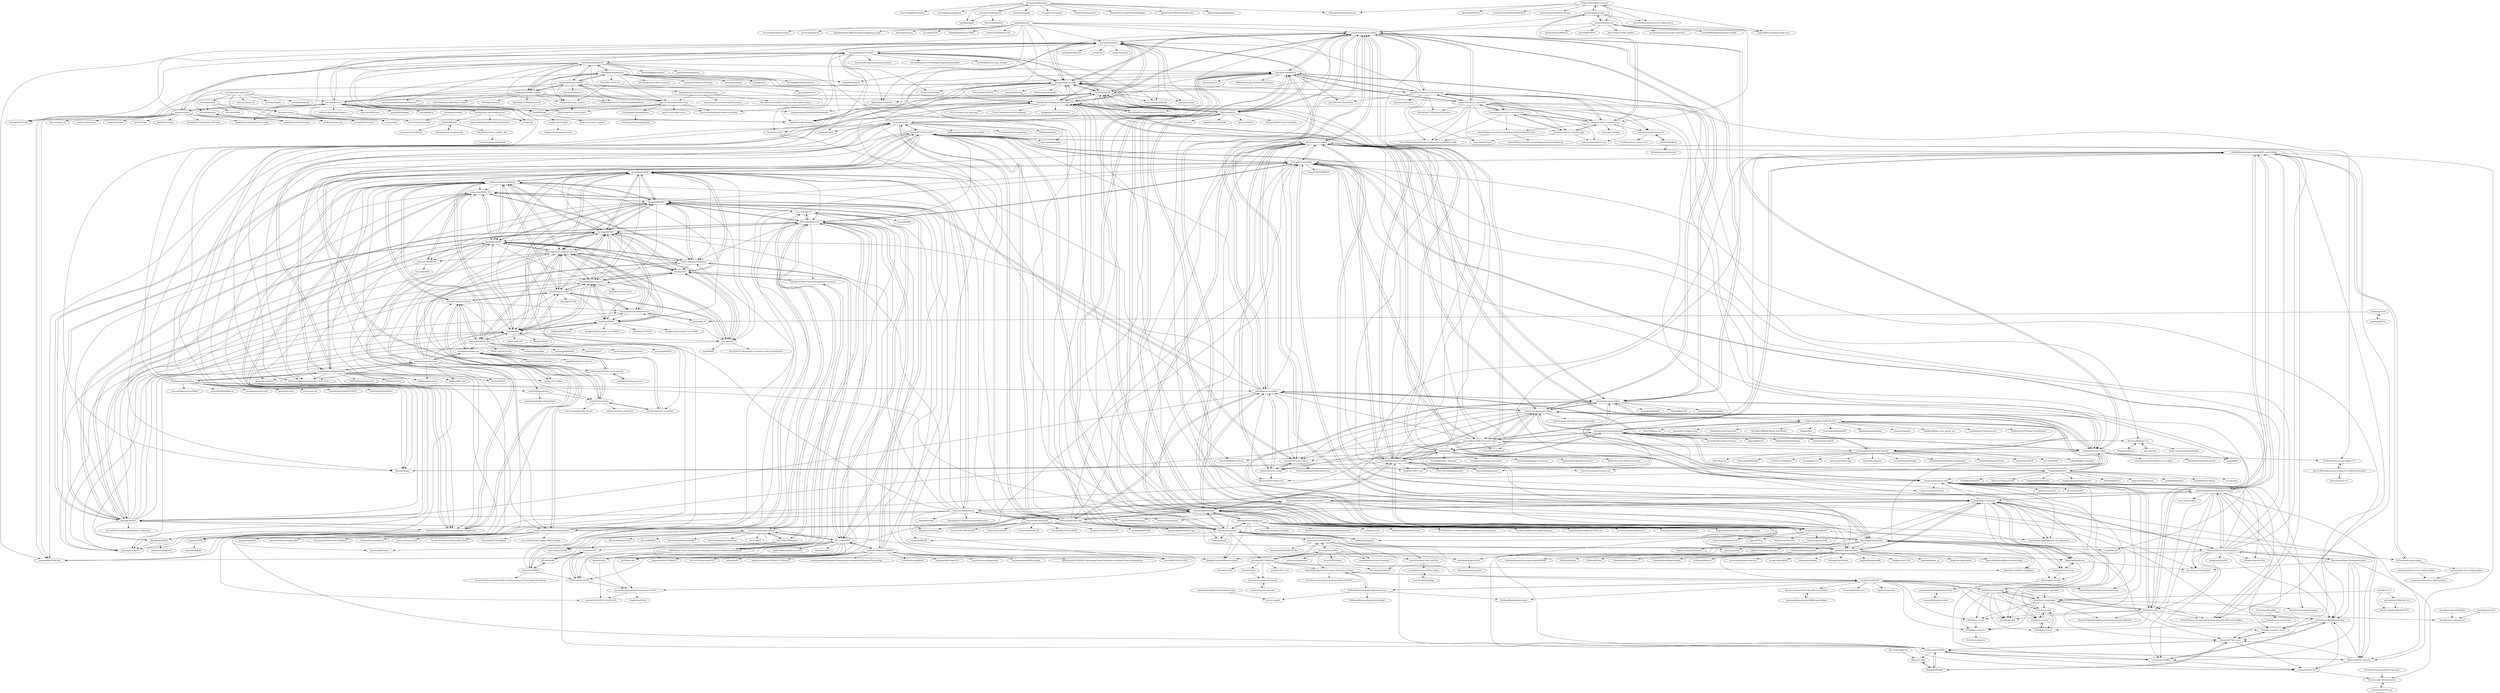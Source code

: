 digraph G {
"stevegrunwell/asimov" -> "samuelmeuli/tmignore"
"stevegrunwell/asimov" -> "tg44/heptapod"
"stevegrunwell/asimov" -> "voidcosmos/npkill" ["e"=1]
"stevegrunwell/asimov" -> "10up/wp-local-docker" ["e"=1]
"stevegrunwell/asimov" -> "vadimdemedes/pastel" ["e"=1]
"stevegrunwell/asimov" -> "PhotonQuantum/tmexclude"
"stevegrunwell/asimov" -> "sbarex/SourceCodeSyntaxHighlight" ["e"=1]
"stevegrunwell/asimov" -> "apparition47/MailTrackerBlocker" ["e"=1]
"stevegrunwell/asimov" -> "filamentgroup/glyphhanger" ["e"=1]
"stevegrunwell/asimov" -> "TimOetting/kirby-builder" ["e"=1]
"stevegrunwell/asimov" -> "nicoverbruggen/phpmon" ["e"=1]
"deeppomf/DeepCreamPy" -> "natethegreate/hent-AI"
"deeppomf/DeepCreamPy" -> "nagadomi/waifu2x"
"deeppomf/DeepCreamPy" -> "lltcggie/waifu2x-caffe"
"deeppomf/DeepCreamPy" -> "bloc97/Anime4K"
"deeppomf/DeepCreamPy" -> "lllyasviel/style2paints" ["e"=1]
"deeppomf/DeepCreamPy" -> "xupefei/Locale-Emulator" ["e"=1]
"deeppomf/DeepCreamPy" -> "deeppomf/DeepLearningAnimePapers" ["e"=1]
"deeppomf/DeepCreamPy" -> "cat-milk/Anime-Girls-Holding-Programming-Books" ["e"=1]
"deeppomf/DeepCreamPy" -> "soruly/trace.moe"
"deeppomf/DeepCreamPy" -> "tachiyomiorg/tachiyomi" ["e"=1]
"deeppomf/DeepCreamPy" -> "nyaadevs/nyaa"
"deeppomf/DeepCreamPy" -> "seven332/EhViewer" ["e"=1]
"deeppomf/DeepCreamPy" -> "jantic/DeOldify" ["e"=1]
"deeppomf/DeepCreamPy" -> "Nandaka/PixivUtil2" ["e"=1]
"deeppomf/DeepCreamPy" -> "alex000kim/nsfw_data_scraper" ["e"=1]
"nihui/waifu2x-ncnn-vulkan" -> "DeadSix27/waifu2x-converter-cpp"
"nihui/waifu2x-ncnn-vulkan" -> "nihui/realsr-ncnn-vulkan"
"nihui/waifu2x-ncnn-vulkan" -> "lltcggie/waifu2x-caffe"
"nihui/waifu2x-ncnn-vulkan" -> "nihui/realcugan-ncnn-vulkan"
"nihui/waifu2x-ncnn-vulkan" -> "akai-katto/dandere2x"
"nihui/waifu2x-ncnn-vulkan" -> "YukihoAA/waifu2x_snowshell"
"nihui/waifu2x-ncnn-vulkan" -> "AaronFeng753/Waifu2x-Extension-GUI"
"nihui/waifu2x-ncnn-vulkan" -> "nihui/rife-ncnn-vulkan"
"nihui/waifu2x-ncnn-vulkan" -> "nihui/srmd-ncnn-vulkan"
"nihui/waifu2x-ncnn-vulkan" -> "xinntao/Real-ESRGAN-ncnn-vulkan"
"nihui/waifu2x-ncnn-vulkan" -> "nagadomi/waifu2x"
"nihui/waifu2x-ncnn-vulkan" -> "nihui/dain-ncnn-vulkan"
"nihui/waifu2x-ncnn-vulkan" -> "TianZerL/Anime4KCPP"
"nihui/waifu2x-ncnn-vulkan" -> "k4yt3x/video2x"
"nihui/waifu2x-ncnn-vulkan" -> "bloc97/Anime4K"
"k4yt3x/video2x" -> "AaronFeng753/Waifu2x-Extension-GUI"
"k4yt3x/video2x" -> "bloc97/Anime4K"
"k4yt3x/video2x" -> "akai-katto/dandere2x"
"k4yt3x/video2x" -> "upscayl/upscayl" ["e"=1]
"k4yt3x/video2x" -> "nagadomi/waifu2x"
"k4yt3x/video2x" -> "xinntao/Real-ESRGAN" ["e"=1]
"k4yt3x/video2x" -> "lltcggie/waifu2x-caffe"
"k4yt3x/video2x" -> "nihui/waifu2x-ncnn-vulkan"
"k4yt3x/video2x" -> "Djdefrag/QualityScaler"
"k4yt3x/video2x" -> "Blinue/Magpie" ["e"=1]
"k4yt3x/video2x" -> "mifi/lossless-cut" ["e"=1]
"k4yt3x/video2x" -> "baowenbo/DAIN"
"k4yt3x/video2x" -> "HandBrake/HandBrake" ["e"=1]
"k4yt3x/video2x" -> "Sanster/IOPaint" ["e"=1]
"k4yt3x/video2x" -> "Klocman/Bulk-Crap-Uninstaller" ["e"=1]
"baowenbo/DAIN" -> "hzwer/ECCV2022-RIFE"
"baowenbo/DAIN" -> "xinntao/ESRGAN" ["e"=1]
"baowenbo/DAIN" -> "avinashpaliwal/Super-SloMo"
"baowenbo/DAIN" -> "BurguerJohn/Dain-App"
"baowenbo/DAIN" -> "jantic/DeOldify" ["e"=1]
"baowenbo/DAIN" -> "thunil/TecoGAN" ["e"=1]
"baowenbo/DAIN" -> "AliaksandrSiarohin/first-order-model" ["e"=1]
"baowenbo/DAIN" -> "vt-vl-lab/3d-photo-inpainting" ["e"=1]
"baowenbo/DAIN" -> "google-research/frame-interpolation"
"baowenbo/DAIN" -> "bloc97/Anime4K"
"baowenbo/DAIN" -> "AaronFeng753/Waifu2x-Extension-GUI"
"baowenbo/DAIN" -> "NVlabs/stylegan2" ["e"=1]
"baowenbo/DAIN" -> "open-mmlab/mmagic" ["e"=1]
"baowenbo/DAIN" -> "nagadomi/waifu2x"
"baowenbo/DAIN" -> "Mukosame/Zooming-Slow-Mo-CVPR-2020" ["e"=1]
"HypoX64/DeepMosaics" -> "Deepshift/DeepCreamPy"
"HypoX64/DeepMosaics" -> "natethegreate/hent-AI"
"HypoX64/DeepMosaics" -> "thunil/TecoGAN" ["e"=1]
"HypoX64/DeepMosaics" -> "rekaXua/demosaic_project"
"HypoX64/DeepMosaics" -> "km2ii/JVP_TG-PLUS"
"HypoX64/DeepMosaics" -> "liaoxiong3x/DeepCreamPy"
"HypoX64/DeepMosaics" -> "gan-of-culture/decensor-chan"
"HypoX64/DeepMosaics" -> "youyuge34/Anime-InPainting" ["e"=1]
"HypoX64/DeepMosaics" -> "alex-damian/pulse" ["e"=1]
"HypoX64/DeepMosaics" -> "KichangKim/DeepDanbooru" ["e"=1]
"HypoX64/DeepMosaics" -> "AaronFeng753/Waifu2x-Extension-GUI"
"HypoX64/DeepMosaics" -> "ladaapp/lada"
"HypoX64/DeepMosaics" -> "Gusb3ll/Tsuki"
"HypoX64/DeepMosaics" -> "zllrunning/video-object-removal" ["e"=1]
"HypoX64/DeepMosaics" -> "HypoX64/Deep3D" ["e"=1]
"f11894/waifu2x-ncnn-vulkan-GUI" -> "XyLe-GBP/waifu2x-ncnn-vulkan-GUI-Edition-Reloaded"
"avinashpaliwal/Super-SloMo" -> "sniklaus/sepconv-slomo"
"avinashpaliwal/Super-SloMo" -> "baowenbo/DAIN"
"avinashpaliwal/Super-SloMo" -> "xinntao/EDVR" ["e"=1]
"avinashpaliwal/Super-SloMo" -> "Mukosame/Zooming-Slow-Mo-CVPR-2020" ["e"=1]
"avinashpaliwal/Super-SloMo" -> "hzwer/ECCV2022-RIFE"
"avinashpaliwal/Super-SloMo" -> "sniklaus/softmax-splatting"
"avinashpaliwal/Super-SloMo" -> "NVlabs/PWC-Net" ["e"=1]
"avinashpaliwal/Super-SloMo" -> "sniklaus/pytorch-pwc" ["e"=1]
"avinashpaliwal/Super-SloMo" -> "NVIDIA/flownet2-pytorch" ["e"=1]
"avinashpaliwal/Super-SloMo" -> "NVIDIA/vid2vid" ["e"=1]
"avinashpaliwal/Super-SloMo" -> "anchen1011/toflow" ["e"=1]
"avinashpaliwal/Super-SloMo" -> "google-research/frame-interpolation"
"avinashpaliwal/Super-SloMo" -> "dthpham/sminterpolate"
"avinashpaliwal/Super-SloMo" -> "tarun005/FLAVR"
"avinashpaliwal/Super-SloMo" -> "princeton-vl/RAFT" ["e"=1]
"imxieyi/waifu2x-mac" -> "imxieyi/waifu2x-ios"
"imxieyi/waifu2x-mac" -> "SuperMarcus/waifu2x-video-mac"
"imxieyi/waifu2x-mac" -> "Vaida12345/waifuExtension"
"imxieyi/waifu2x-mac" -> "moeoverflow/waifu2x-ncnn-vulkan-macos"
"imxieyi/waifu2x-mac" -> "WL-Amigo/waifu2x-converter-cpp"
"imxieyi/waifu2x-mac" -> "nihui/waifu2x-ncnn-vulkan"
"liaoxiong3x/DeepCreamPy" -> "natethegreate/hent-AI"
"liaoxiong3x/DeepCreamPy" -> "Deepshift/DeepCreamPy"
"liaoxiong3x/DeepCreamPy" -> "gan-of-culture/decensor-chan"
"liaoxiong3x/DeepCreamPy" -> "shubhampachori12110095/DeepMindBreak"
"liaoxiong3x/DeepCreamPy" -> "Gusb3ll/Tsuki"
"liaoxiong3x/DeepCreamPy" -> "HypoX64/DeepMosaics"
"liaoxiong3x/DeepCreamPy" -> "styler00dollar/Colab-DeepCreamPy"
"liaoxiong3x/DeepCreamPy" -> "maou-shonen/DeepCreamPy-archived"
"liaoxiong3x/DeepCreamPy" -> "natethegreate/Screentone-Remover"
"liaoxiong3x/DeepCreamPy" -> "FWDekker/mommy" ["e"=1]
"liaoxiong3x/DeepCreamPy" -> "rekaXua/demosaic_project"
"liaoxiong3x/DeepCreamPy" -> "AlphaSlayer1964/kemono-dl" ["e"=1]
"akai-katto/dandere2x" -> "nihui/waifu2x-ncnn-vulkan"
"akai-katto/dandere2x" -> "k4yt3x/video2x"
"akai-katto/dandere2x" -> "DeadSix27/waifu2x-converter-cpp"
"akai-katto/dandere2x" -> "TianZerL/Anime4KCPP"
"akai-katto/dandere2x" -> "n00mkrad/cupscale"
"akai-katto/dandere2x" -> "AaronFeng753/Waifu2x-Extension-GUI"
"akai-katto/dandere2x" -> "lltcggie/waifu2x-caffe"
"akai-katto/dandere2x" -> "nihui/realsr-ncnn-vulkan"
"akai-katto/dandere2x" -> "n00mkrad/flowframes"
"akai-katto/dandere2x" -> "bloc97/Anime4K"
"akai-katto/dandere2x" -> "IBM/MAX-Image-Resolution-Enhancer" ["e"=1]
"akai-katto/dandere2x" -> "kwsou/video2x"
"akai-katto/dandere2x" -> "YukihoAA/waifu2x_snowshell"
"akai-katto/dandere2x" -> "igv/FSRCNN-TensorFlow" ["e"=1]
"akai-katto/dandere2x" -> "Djdefrag/QualityScaler"
"lxx1991/pytorch-voxel-flow" -> "liuziwei7/voxel-flow"
"lxx1991/pytorch-voxel-flow" -> "martkartasev/sepconv"
"samuelmeuli/tmignore" -> "stevegrunwell/asimov"
"samuelmeuli/tmignore" -> "tg44/heptapod"
"samuelmeuli/tmignore" -> "Reeywhaar/tmbliss"
"martkartasev/sepconv" -> "dagf2101/pytorch-sepconv"
"martkartasev/sepconv" -> "HyeongminLEE/pytorch-sepconv"
"martkartasev/sepconv" -> "lxx1991/pytorch-voxel-flow"
"martkartasev/sepconv" -> "alex04072000/CyclicGen"
"martkartasev/sepconv" -> "liuziwei7/voxel-flow"
"martkartasev/sepconv" -> "ekgibbons/pytorch-sepconv"
"martkartasev/sepconv" -> "sniklaus/sepconv-slomo"
"alex04072000/CyclicGen" -> "liuziwei7/voxel-flow"
"alex04072000/CyclicGen" -> "CM-BF/FeatureFlow"
"alex04072000/CyclicGen" -> "martkartasev/sepconv"
"alex04072000/CyclicGen" -> "baowenbo/MEMC-Net"
"alex04072000/CyclicGen" -> "lxx1991/pytorch-voxel-flow"
"alex04072000/CyclicGen" -> "sniklaus/softmax-splatting"
"alex04072000/CyclicGen" -> "myungsub/meta-interpolation"
"liuziwei7/voxel-flow" -> "lxx1991/pytorch-voxel-flow"
"liuziwei7/voxel-flow" -> "alex04072000/CyclicGen"
"liuziwei7/voxel-flow" -> "martkartasev/sepconv"
"liuziwei7/voxel-flow" -> "rubenvillegas/iclr2017mcnet" ["e"=1]
"liuziwei7/voxel-flow" -> "alexlee-gk/video_prediction" ["e"=1]
"liuziwei7/voxel-flow" -> "HyeongminLEE/AdaCoF-pytorch"
"imxieyi/waifu2x-ios" -> "imxieyi/waifu2x-mac"
"imxieyi/waifu2x-ios" -> "Vaida12345/waifuExtension"
"imxieyi/waifu2x-ios" -> "imxieyi/Anime4KMetal"
"imxieyi/waifu2x-ios" -> "WL-Amigo/waifu2x-converter-cpp"
"imxieyi/waifu2x-ios" -> "DeNA/SRCNNKit" ["e"=1]
"imxieyi/waifu2x-ios" -> "nihui/waifu2x-ncnn-vulkan"
"imxieyi/waifu2x-ios" -> "SuperMarcus/waifu2x-video-mac"
"imxieyi/waifu2x-ios" -> "john-rocky/CoreML-Models" ["e"=1]
"imxieyi/waifu2x-ios" -> "imxieyi/waifu2x-ios-model-converter"
"imxieyi/waifu2x-ios" -> "tucan9389/DepthPrediction-CoreML" ["e"=1]
"victorca25/traiNNer" -> "ptrsuder/IEU.Winforms"
"victorca25/traiNNer" -> "styler00dollar/Colab-traiNNer"
"victorca25/traiNNer" -> "joeyballentine/ESRGAN"
"victorca25/traiNNer" -> "rlaphoenix/VSGAN"
"victorca25/traiNNer" -> "joeyballentine/Video-Inference"
"victorca25/traiNNer" -> "victorca25/iNNfer"
"victorca25/traiNNer" -> "victorca25/augmennt"
"victorca25/traiNNer" -> "n00mkrad/magick-utils"
"victorca25/traiNNer" -> "AlphaAtlas/VapourSynth-Super-Resolution-Helper"
"sniklaus/sepconv-slomo" -> "martkartasev/sepconv"
"sniklaus/sepconv-slomo" -> "avinashpaliwal/Super-SloMo"
"sniklaus/sepconv-slomo" -> "anchen1011/toflow" ["e"=1]
"sniklaus/sepconv-slomo" -> "laomao0/BIN"
"sniklaus/sepconv-slomo" -> "liuziwei7/voxel-flow"
"sniklaus/sepconv-slomo" -> "sniklaus/softmax-splatting"
"sniklaus/sepconv-slomo" -> "alex04072000/CyclicGen"
"sniklaus/sepconv-slomo" -> "myungsub/CAIN"
"sniklaus/sepconv-slomo" -> "Mukosame/Zooming-Slow-Mo-CVPR-2020" ["e"=1]
"sniklaus/sepconv-slomo" -> "xinntao/EDVR" ["e"=1]
"sniklaus/sepconv-slomo" -> "HyeongminLEE/AdaCoF-pytorch"
"sniklaus/sepconv-slomo" -> "HyeongminLEE/pytorch-sepconv"
"sniklaus/sepconv-slomo" -> "neil454/deep-motion"
"sniklaus/sepconv-slomo" -> "sniklaus/pytorch-pwc" ["e"=1]
"sniklaus/sepconv-slomo" -> "NVlabs/PWC-Net" ["e"=1]
"baowenbo/MEMC-Net" -> "laomao0/BIN"
"baowenbo/MEMC-Net" -> "sniklaus/softmax-splatting"
"baowenbo/MEMC-Net" -> "SYSU-SAIL/SOF-VSR" ["e"=1]
"baowenbo/MEMC-Net" -> "HyeongminLEE/AdaCoF-pytorch"
"baowenbo/MEMC-Net" -> "CM-BF/FeatureFlow"
"baowenbo/MEMC-Net" -> "Coldog2333/pytoflow" ["e"=1]
"baowenbo/MEMC-Net" -> "alex04072000/CyclicGen"
"baowenbo/MEMC-Net" -> "Xianhang/EDSC-pytorch"
"baowenbo/MEMC-Net" -> "anchen1011/toflow" ["e"=1]
"baowenbo/MEMC-Net" -> "msmsajjadi/FRVSR" ["e"=1]
"baowenbo/MEMC-Net" -> "yhjo09/VSR-DUF" ["e"=1]
"baowenbo/MEMC-Net" -> "JaeYeonKang/STVUN-Pytorch" ["e"=1]
"baowenbo/MEMC-Net" -> "martkartasev/sepconv"
"baowenbo/MEMC-Net" -> "psychopa4/PFNL" ["e"=1]
"alsa64/AI-wiki" -> "ptrsuder/crop-upscale-merge"
"AlphaAtlas/VapourSynth-Super-Resolution-Helper" -> "rlaphoenix/VSGAN"
"AlphaAtlas/VapourSynth-Super-Resolution-Helper" -> "WolframRhodium/Super-Resolution-Zoo"
"AlphaAtlas/VapourSynth-Super-Resolution-Helper" -> "theChaosCoder/vapoursynth-portable-FATPACK" ["e"=1]
"yu45020/Waifu2x" -> "tsurumeso/waifu2x-chainer"
"yu45020/Waifu2x" -> "RF5/danbooru-pretrained" ["e"=1]
"deorder/texture-upscaler" -> "ptrsuder/crop-upscale-merge"
"ptrsuder/IEU.Winforms" -> "BlueAmulet/ESRGAN"
"ptrsuder/IEU.Winforms" -> "victorca25/traiNNer"
"ptrsuder/IEU.Winforms" -> "ptrsuder/IEU.Core"
"ptrsuder/IEU.Winforms" -> "ptrsuder/crop-upscale-merge"
"ptrsuder/IEU.Winforms" -> "AlphaAtlas/VapourSynth-Super-Resolution-Helper"
"ptrsuder/IEU.Winforms" -> "alsa64/AI-wiki"
"ptrsuder/IEU.Winforms" -> "dsluo/dataGAN"
"ptrsuder/IEU.Winforms" -> "joeyballentine/ESRGAN"
"ptrsuder/IEU.Winforms" -> "Kim2091/chaiNNer-Templates" ["e"=1]
"dagf2101/pytorch-sepconv" -> "martkartasev/sepconv"
"WolframRhodium/Super-Resolution-Zoo" -> "kice/vs_mxnet"
"WolframRhodium/Super-Resolution-Zoo" -> "WolframRhodium/muvsfunc" ["e"=1]
"WolframRhodium/Super-Resolution-Zoo" -> "AlphaAtlas/VapourSynth-Super-Resolution-Helper"
"WolframRhodium/Super-Resolution-Zoo" -> "WolframRhodium/VapourSynth-dpid"
"WolframRhodium/Super-Resolution-Zoo" -> "rlaphoenix/VSGAN"
"HyeongminLEE/pytorch-sepconv" -> "sniklaus/revisiting-sepconv"
"HyeongminLEE/pytorch-sepconv" -> "martkartasev/sepconv"
"ptrsuder/crop-upscale-merge" -> "deorder/texture-upscaler"
"myungsub/CAIN" -> "HyeongminLEE/AdaCoF-pytorch"
"myungsub/CAIN" -> "Xianhang/EDSC-pytorch"
"myungsub/CAIN" -> "tarun005/FLAVR"
"myungsub/CAIN" -> "myungsub/meta-interpolation"
"myungsub/CAIN" -> "ltkong218/IFRNet"
"myungsub/CAIN" -> "CM-BF/FeatureFlow"
"myungsub/CAIN" -> "lyh-18/EQVI"
"myungsub/CAIN" -> "sniklaus/softmax-splatting"
"myungsub/CAIN" -> "JihyongOh/XVFI"
"myungsub/CAIN" -> "zhshi0816/Video-Frame-Interpolation-Transformer"
"myungsub/CAIN" -> "JunHeum/BMBC"
"myungsub/CAIN" -> "laomao0/BIN"
"myungsub/CAIN" -> "tding1/CDFI"
"myungsub/CAIN" -> "MCG-NJU/EMA-VFI"
"myungsub/CAIN" -> "JunHeum/ABME"
"sniklaus/softmax-splatting" -> "JunHeum/ABME"
"sniklaus/softmax-splatting" -> "laomao0/BIN"
"sniklaus/softmax-splatting" -> "HyeongminLEE/AdaCoF-pytorch"
"sniklaus/softmax-splatting" -> "myungsub/CAIN"
"sniklaus/softmax-splatting" -> "CM-BF/FeatureFlow"
"sniklaus/softmax-splatting" -> "feinanshan/M2M_VFI"
"sniklaus/softmax-splatting" -> "JihyongOh/XVFI"
"sniklaus/softmax-splatting" -> "Mukosame/Zooming-Slow-Mo-CVPR-2020" ["e"=1]
"sniklaus/softmax-splatting" -> "ltkong218/IFRNet"
"sniklaus/softmax-splatting" -> "baowenbo/MEMC-Net"
"sniklaus/softmax-splatting" -> "JunHeum/BMBC"
"sniklaus/softmax-splatting" -> "Xianhang/EDSC-pytorch"
"sniklaus/softmax-splatting" -> "sniklaus/pytorch-pwc" ["e"=1]
"sniklaus/softmax-splatting" -> "tarun005/FLAVR"
"sniklaus/softmax-splatting" -> "alex04072000/CyclicGen"
"nihui/realsr-ncnn-vulkan" -> "nihui/srmd-ncnn-vulkan"
"nihui/realsr-ncnn-vulkan" -> "jixiaozhong/RealSR" ["e"=1]
"nihui/realsr-ncnn-vulkan" -> "nihui/dain-ncnn-vulkan"
"nihui/realsr-ncnn-vulkan" -> "nihui/rife-ncnn-vulkan"
"nihui/realsr-ncnn-vulkan" -> "nihui/waifu2x-ncnn-vulkan"
"nihui/realsr-ncnn-vulkan" -> "nihui/realcugan-ncnn-vulkan"
"nihui/realsr-ncnn-vulkan" -> "xinntao/Real-ESRGAN-ncnn-vulkan"
"nihui/realsr-ncnn-vulkan" -> "nihui/cain-ncnn-vulkan"
"nihui/realsr-ncnn-vulkan" -> "Tencent/Real-SR" ["e"=1]
"nihui/realsr-ncnn-vulkan" -> "cszn/BSRGAN" ["e"=1]
"nihui/realsr-ncnn-vulkan" -> "nihui/ifrnet-ncnn-vulkan"
"nihui/realsr-ncnn-vulkan" -> "cszn/SRMD" ["e"=1]
"nihui/realsr-ncnn-vulkan" -> "akai-katto/dandere2x"
"nihui/realsr-ncnn-vulkan" -> "TianZerL/Anime4KCPP"
"nihui/realsr-ncnn-vulkan" -> "Baiyuetribe/ncnn-models" ["e"=1]
"nihui/dain-ncnn-vulkan" -> "nihui/rife-ncnn-vulkan"
"nihui/dain-ncnn-vulkan" -> "nihui/cain-ncnn-vulkan"
"nihui/dain-ncnn-vulkan" -> "nihui/srmd-ncnn-vulkan"
"nihui/dain-ncnn-vulkan" -> "nihui/realsr-ncnn-vulkan"
"nihui/dain-ncnn-vulkan" -> "Mar2ck/DAIN-Vulkan-GUI"
"nihui/dain-ncnn-vulkan" -> "tarun005/FLAVR"
"nihui/dain-ncnn-vulkan" -> "nihui/ifrnet-ncnn-vulkan"
"nihui/dain-ncnn-vulkan" -> "JihyongOh/XVFI"
"nihui/dain-ncnn-vulkan" -> "nihui/waifu2x-ncnn-vulkan"
"nihui/dain-ncnn-vulkan" -> "BurguerJohn/Dain-App"
"nihui/dain-ncnn-vulkan" -> "myungsub/CAIN"
"nihui/dain-ncnn-vulkan" -> "n00mkrad/flowframes"
"nihui/dain-ncnn-vulkan" -> "nihui/realcugan-ncnn-vulkan"
"nihui/dain-ncnn-vulkan" -> "hzwer/Practical-RIFE"
"nihui/dain-ncnn-vulkan" -> "hzwer/ECCV2022-RIFE"
"n00mkrad/cupscale" -> "chaiNNer-org/chaiNNer"
"n00mkrad/cupscale" -> "n00mkrad/flowframes"
"n00mkrad/cupscale" -> "n00mkrad/nmkoder" ["e"=1]
"n00mkrad/cupscale" -> "akai-katto/dandere2x"
"n00mkrad/cupscale" -> "n00mkrad/text2image-gui"
"n00mkrad/cupscale" -> "joeyballentine/ESRGAN"
"n00mkrad/cupscale" -> "xinntao/ESRGAN" ["e"=1]
"n00mkrad/cupscale" -> "hzwer/ECCV2022-RIFE"
"n00mkrad/cupscale" -> "Djdefrag/QualityScaler"
"n00mkrad/cupscale" -> "ptrsuder/IEU.Winforms"
"n00mkrad/cupscale" -> "mafiosnik777/enhancr"
"n00mkrad/cupscale" -> "lkwq007/stablediffusion-infinity" ["e"=1]
"n00mkrad/cupscale" -> "AaronFeng753/Waifu2x-Extension-GUI"
"n00mkrad/cupscale" -> "staxrip/staxrip" ["e"=1]
"n00mkrad/cupscale" -> "nihui/waifu2x-ncnn-vulkan"
"AaronFeng753/Waifu2x-Extension-GUI" -> "lltcggie/waifu2x-caffe"
"AaronFeng753/Waifu2x-Extension-GUI" -> "xinntao/Real-ESRGAN" ["e"=1]
"AaronFeng753/Waifu2x-Extension-GUI" -> "k4yt3x/video2x"
"AaronFeng753/Waifu2x-Extension-GUI" -> "nagadomi/waifu2x"
"AaronFeng753/Waifu2x-Extension-GUI" -> "bloc97/Anime4K"
"AaronFeng753/Waifu2x-Extension-GUI" -> "Blinue/Magpie" ["e"=1]
"AaronFeng753/Waifu2x-Extension-GUI" -> "c0re100/qBittorrent-Enhanced-Edition" ["e"=1]
"AaronFeng753/Waifu2x-Extension-GUI" -> "Justin62628/Squirrel-RIFE"
"AaronFeng753/Waifu2x-Extension-GUI" -> "bilibili/ailab"
"AaronFeng753/Waifu2x-Extension-GUI" -> "the1812/Bilibili-Evolved" ["e"=1]
"AaronFeng753/Waifu2x-Extension-GUI" -> "XIU2/TrackersListCollection" ["e"=1]
"AaronFeng753/Waifu2x-Extension-GUI" -> "nihui/waifu2x-ncnn-vulkan"
"AaronFeng753/Waifu2x-Extension-GUI" -> "Chuyu-Team/Dism-Multi-language" ["e"=1]
"AaronFeng753/Waifu2x-Extension-GUI" -> "xupefei/Locale-Emulator" ["e"=1]
"AaronFeng753/Waifu2x-Extension-GUI" -> "zhongyang219/TrafficMonitor" ["e"=1]
"dthpham/sminterpolate" -> "slowmoVideo/slowmoVideo" ["e"=1]
"dthpham/sminterpolate" -> "wagesj45/butterflow-ui"
"dthpham/sminterpolate" -> "avinashpaliwal/Super-SloMo"
"dthpham/sminterpolate" -> "sniklaus/sepconv-slomo"
"dthpham/sminterpolate" -> "neil454/deep-motion"
"dthpham/sminterpolate" -> "georgmartius/vid.stab" ["e"=1]
"dthpham/sminterpolate" -> "hzwer/ECCV2022-RIFE"
"dthpham/sminterpolate" -> "nihui/dain-ncnn-vulkan"
"dthpham/sminterpolate" -> "baowenbo/DAIN"
"dthpham/sminterpolate" -> "pinterf/mvtools" ["e"=1]
"dthpham/sminterpolate" -> "akai-katto/dandere2x"
"dthpham/sminterpolate" -> "rust-av/Av1an" ["e"=1]
"dthpham/sminterpolate" -> "vapoursynth/vapoursynth" ["e"=1]
"dthpham/sminterpolate" -> "OpenVisualCloud/SVT-HEVC" ["e"=1]
"dthpham/sminterpolate" -> "AviSynth/AviSynthPlus" ["e"=1]
"bloc97/Anime4K" -> "nagadomi/waifu2x"
"bloc97/Anime4K" -> "AaronFeng753/Waifu2x-Extension-GUI"
"bloc97/Anime4K" -> "k4yt3x/video2x"
"bloc97/Anime4K" -> "Blinue/Magpie" ["e"=1]
"bloc97/Anime4K" -> "lltcggie/waifu2x-caffe"
"bloc97/Anime4K" -> "mpv-player/mpv" ["e"=1]
"bloc97/Anime4K" -> "xinntao/Real-ESRGAN" ["e"=1]
"bloc97/Anime4K" -> "lllyasviel/style2paints" ["e"=1]
"bloc97/Anime4K" -> "hooke007/MPV_lazy" ["e"=1]
"bloc97/Anime4K" -> "TianZerL/Anime4KCPP"
"bloc97/Anime4K" -> "deeppomf/DeepCreamPy"
"bloc97/Anime4K" -> "c0re100/qBittorrent-Enhanced-Edition" ["e"=1]
"bloc97/Anime4K" -> "soruly/trace.moe"
"bloc97/Anime4K" -> "tachiyomiorg/tachiyomi" ["e"=1]
"bloc97/Anime4K" -> "xupefei/Locale-Emulator" ["e"=1]
"joeyballentine/ESRGAN" -> "victorca25/traiNNer"
"joeyballentine/ESRGAN" -> "BlueAmulet/ESRGAN"
"joeyballentine/ESRGAN" -> "ptrsuder/IEU.Winforms"
"joeyballentine/ESRGAN" -> "joeyballentine/ESRGAN-Bot"
"joeyballentine/ESRGAN" -> "joeyballentine/Video-Inference"
"joeyballentine/ESRGAN" -> "styler00dollar/Colab-traiNNer"
"natethegreate/hent-AI" -> "Deepshift/DeepCreamPy"
"natethegreate/hent-AI" -> "liaoxiong3x/DeepCreamPy"
"natethegreate/hent-AI" -> "deeppomf/DeepCreamPy"
"natethegreate/hent-AI" -> "gan-of-culture/decensor-chan"
"natethegreate/hent-AI" -> "natethegreate/Screentone-Remover"
"natethegreate/hent-AI" -> "HypoX64/DeepMosaics"
"natethegreate/hent-AI" -> "Gusb3ll/Tsuki"
"natethegreate/hent-AI" -> "rekaXua/demosaic_project"
"natethegreate/hent-AI" -> "Bionus/imgbrd-grabber" ["e"=1]
"natethegreate/hent-AI" -> "akai-katto/dandere2x"
"natethegreate/hent-AI" -> "hydrusnetwork/hydrus" ["e"=1]
"natethegreate/hent-AI" -> "erengy/taiga" ["e"=1]
"natethegreate/hent-AI" -> "KichangKim/DeepDanbooru" ["e"=1]
"natethegreate/hent-AI" -> "Nandaka/PixivUtil2" ["e"=1]
"natethegreate/hent-AI" -> "n00mkrad/cupscale"
"Xianhang/EDSC-pytorch" -> "tding1/CDFI"
"Xianhang/EDSC-pytorch" -> "JunHeum/BMBC"
"Xianhang/EDSC-pytorch" -> "yjzhang96/UTI-VFI"
"Xianhang/EDSC-pytorch" -> "laomao0/BIN"
"Xianhang/EDSC-pytorch" -> "myungsub/meta-interpolation"
"Xianhang/EDSC-pytorch" -> "HyeongminLEE/AdaCoF-pytorch"
"Xianhang/EDSC-pytorch" -> "zhshi0816/GDConvNet"
"Xianhang/EDSC-pytorch" -> "CM-BF/FeatureFlow"
"Xianhang/EDSC-pytorch" -> "myungsub/CAIN"
"nagadomi/nunif" -> "TencentARC/StereoCrafter" ["e"=1]
"nagadomi/nunif" -> "nagadomi/waifu2x"
"nagadomi/nunif" -> "nihui/waifu2x-ncnn-vulkan"
"nagadomi/nunif" -> "lltcggie/waifu2x-caffe"
"nagadomi/nunif" -> "AaronFeng753/Waifu2x-Extension-GUI"
"nagadomi/nunif" -> "HypoX64/Deep3D" ["e"=1]
"nagadomi/nunif" -> "chaiNNer-org/chaiNNer"
"nagadomi/nunif" -> "piiswrong/deep3d" ["e"=1]
"nagadomi/nunif" -> "thygate/stable-diffusion-webui-depthmap-script" ["e"=1]
"nagadomi/nunif" -> "Tohrusky/Final2x" ["e"=1]
"nagadomi/nunif" -> "praydog/UEVR" ["e"=1]
"nagadomi/nunif" -> "Justin62628/Squirrel-RIFE"
"nagadomi/nunif" -> "KohakuBlueleaf/LyCORIS" ["e"=1]
"nagadomi/nunif" -> "SakuraLLM/SakuraLLM" ["e"=1]
"nagadomi/nunif" -> "Blinue/Magpie" ["e"=1]
"sleroq/nhentai-telegram-bot" -> "lostb053/anibot"
"TianZerL/Anime4KCPP" -> "nihui/waifu2x-ncnn-vulkan"
"TianZerL/Anime4KCPP" -> "akai-katto/dandere2x"
"TianZerL/Anime4KCPP" -> "bloc97/Anime4K"
"TianZerL/Anime4KCPP" -> "AaronFeng753/Waifu2x-Extension-GUI"
"TianZerL/Anime4KCPP" -> "Justin62628/Squirrel-RIFE"
"TianZerL/Anime4KCPP" -> "nihui/rife-ncnn-vulkan"
"TianZerL/Anime4KCPP" -> "TianZerL/ACNetGLSL" ["e"=1]
"TianZerL/Anime4KCPP" -> "nihui/realsr-ncnn-vulkan"
"TianZerL/Anime4KCPP" -> "vapoursynth/vapoursynth" ["e"=1]
"TianZerL/Anime4KCPP" -> "lltcggie/waifu2x-caffe"
"TianZerL/Anime4KCPP" -> "bilibili/ailab"
"TianZerL/Anime4KCPP" -> "the-database/mpv-upscale-2x_animejanai" ["e"=1]
"TianZerL/Anime4KCPP" -> "TianZerL/pyanime4k"
"TianZerL/Anime4KCPP" -> "rigaya/NVEnc" ["e"=1]
"TianZerL/Anime4KCPP" -> "n00mkrad/flowframes"
"nihui/srmd-ncnn-vulkan" -> "nihui/realsr-ncnn-vulkan"
"nihui/srmd-ncnn-vulkan" -> "nihui/cain-ncnn-vulkan"
"nihui/srmd-ncnn-vulkan" -> "nihui/dain-ncnn-vulkan"
"nihui/srmd-ncnn-vulkan" -> "nihui/ifrnet-ncnn-vulkan"
"nihui/srmd-ncnn-vulkan" -> "nihui/rife-ncnn-vulkan"
"nihui/srmd-ncnn-vulkan" -> "nihui/realcugan-ncnn-vulkan"
"nihui/srmd-ncnn-vulkan" -> "nlzy/vapoursynth-waifu2x-ncnn-vulkan" ["e"=1]
"nihui/srmd-ncnn-vulkan" -> "nihui/waifu2x-ncnn-vulkan"
"nihui/srmd-ncnn-vulkan" -> "cszn/SRMD" ["e"=1]
"nihui/srmd-ncnn-vulkan" -> "f11894/waifu2x-ncnn-vulkan-GUI"
"nihui/srmd-ncnn-vulkan" -> "rlaphoenix/VSGAN"
"nihui/srmd-ncnn-vulkan" -> "Alexkral/AviSynthAiUpscale" ["e"=1]
"nihui/srmd-ncnn-vulkan" -> "Mar2ck/DAIN-Vulkan-GUI"
"nihui/cain-ncnn-vulkan" -> "nihui/dain-ncnn-vulkan"
"nihui/cain-ncnn-vulkan" -> "nihui/ifrnet-ncnn-vulkan"
"nihui/cain-ncnn-vulkan" -> "nihui/srmd-ncnn-vulkan"
"nihui/cain-ncnn-vulkan" -> "nihui/rife-ncnn-vulkan"
"nihui/cain-ncnn-vulkan" -> "Mar2ck/DAIN-Vulkan-GUI"
"CM-BF/FeatureFlow" -> "HyeongminLEE/AdaCoF-pytorch"
"CM-BF/FeatureFlow" -> "laomao0/BIN"
"CM-BF/FeatureFlow" -> "Xianhang/EDSC-pytorch"
"CM-BF/FeatureFlow" -> "lyh-18/EQVI"
"CM-BF/FeatureFlow" -> "alex04072000/CyclicGen"
"CM-BF/FeatureFlow" -> "myungsub/CAIN"
"CM-BF/FeatureFlow" -> "sniklaus/softmax-splatting"
"CM-BF/FeatureFlow" -> "tding1/CDFI"
"CM-BF/FeatureFlow" -> "JihyongOh/FISR" ["e"=1]
"CM-BF/FeatureFlow" -> "myungsub/meta-interpolation"
"CM-BF/FeatureFlow" -> "JunHeum/BMBC"
"HyeongminLEE/AdaCoF-pytorch" -> "Xianhang/EDSC-pytorch"
"HyeongminLEE/AdaCoF-pytorch" -> "JunHeum/ABME"
"HyeongminLEE/AdaCoF-pytorch" -> "CM-BF/FeatureFlow"
"HyeongminLEE/AdaCoF-pytorch" -> "laomao0/BIN"
"HyeongminLEE/AdaCoF-pytorch" -> "myungsub/CAIN"
"HyeongminLEE/AdaCoF-pytorch" -> "tding1/CDFI"
"HyeongminLEE/AdaCoF-pytorch" -> "lyh-18/EQVI"
"HyeongminLEE/AdaCoF-pytorch" -> "myungsub/meta-interpolation"
"HyeongminLEE/AdaCoF-pytorch" -> "sniklaus/softmax-splatting"
"HyeongminLEE/AdaCoF-pytorch" -> "JunHeum/BMBC"
"HyeongminLEE/AdaCoF-pytorch" -> "danier97/ST-MFNet"
"HyeongminLEE/AdaCoF-pytorch" -> "ltkong218/IFRNet"
"HyeongminLEE/AdaCoF-pytorch" -> "baowenbo/MEMC-Net"
"HyeongminLEE/AdaCoF-pytorch" -> "dvlab-research/VFIformer"
"HyeongminLEE/AdaCoF-pytorch" -> "tarun005/FLAVR"
"myungsub/meta-interpolation" -> "baiksung/L2F"
"myungsub/meta-interpolation" -> "Xianhang/EDSC-pytorch"
"myungsub/meta-interpolation" -> "JunHeum/BMBC"
"myungsub/meta-interpolation" -> "myungsub/CAIN"
"myungsub/meta-interpolation" -> "HyeongminLEE/AdaCoF-pytorch"
"rekaXua/demosaic_project" -> "rekaXua/green_mask_project"
"ManlyMarco/UniversalUnityDemosaics" -> "trimmerpop/UniversalUnityDemosaics"
"ManlyMarco/UniversalUnityDemosaics" -> "gan-of-culture/decensor-chan"
"ManlyMarco/UniversalUnityDemosaics" -> "RiccaSinicization/RICCA-Chinese-file-public-version"
"n00mkrad/magick-utils" -> "n00mkrad/shell-upscaler"
"laomao0/BIN" -> "Xianhang/EDSC-pytorch"
"laomao0/BIN" -> "HyeongminLEE/AdaCoF-pytorch"
"laomao0/BIN" -> "JunHeum/BMBC"
"laomao0/BIN" -> "CM-BF/FeatureFlow"
"laomao0/BIN" -> "csbhr/CDVD-TSP" ["e"=1]
"laomao0/BIN" -> "sniklaus/softmax-splatting"
"laomao0/BIN" -> "feinanshan/M2M_VFI"
"laomao0/BIN" -> "myungsub/CAIN"
"laomao0/BIN" -> "myungsub/meta-interpolation"
"laomao0/BIN" -> "baowenbo/MEMC-Net"
"laomao0/BIN" -> "JunHeum/ABME"
"laomao0/BIN" -> "lyh-18/EQVI"
"laomao0/BIN" -> "yjzhang96/UTI-VFI"
"laomao0/BIN" -> "JihyongOh/DeMFI"
"laomao0/BIN" -> "XiangZ-0/EVDI" ["e"=1]
"JunHeum/BMBC" -> "JunHeum/ABME"
"JunHeum/BMBC" -> "Xianhang/EDSC-pytorch"
"JunHeum/BMBC" -> "yuk6heo/GUI-IVOS" ["e"=1]
"JunHeum/BMBC" -> "laomao0/BIN"
"JunHeum/BMBC" -> "dongkwonjin/Semantic-Line-DRM" ["e"=1]
"JunHeum/BMBC" -> "yuk6heo/IVOS-ATNet" ["e"=1]
"JunHeum/BMBC" -> "dongkwonjin/Semantic-Line-MWCS" ["e"=1]
"rlaphoenix/VSGAN" -> "AlphaAtlas/VapourSynth-Super-Resolution-Helper"
"rlaphoenix/VSGAN" -> "HolyWu/vs-basicvsrpp"
"rlaphoenix/VSGAN" -> "HomeOfVapourSynthEvolution/VapourSynth-RIFE-ncnn-Vulkan" ["e"=1]
"rlaphoenix/VSGAN" -> "HolyWu/vs-swinir"
"rlaphoenix/VSGAN" -> "Kiyamou/VapourSynth-RealSR-ncnn-Vulkan"
"rlaphoenix/VSGAN" -> "EleonoreMizo/fmtconv" ["e"=1]
"rlaphoenix/VSGAN" -> "HolyWu/vs-dpir"
"rlaphoenix/VSGAN" -> "HolyWu/vs-animesr"
"rlaphoenix/VSGAN" -> "WolframRhodium/muvsfunc" ["e"=1]
"rlaphoenix/VSGAN" -> "HolyWu/vs-grlir"
"rlaphoenix/VSGAN" -> "WolframRhodium/Super-Resolution-Zoo"
"rlaphoenix/VSGAN" -> "rlaphoenix/pvsfunc"
"rlaphoenix/VSGAN" -> "HolyWu/vs-realesrgan"
"rlaphoenix/VSGAN" -> "HomeOfVapourSynthEvolution/havsfunc" ["e"=1]
"Moebits/waifu2x" -> "Moebits/Waifu2x-GUI"
"natethegreate/Screentone-Remover" -> "rekaXua/green_mask_project"
"lyh-18/EQVI" -> "tding1/CDFI"
"lyh-18/EQVI" -> "HyeongminLEE/AdaCoF-pytorch"
"lyh-18/EQVI" -> "Xianhang/EDSC-pytorch"
"lyh-18/EQVI" -> "yjzhang96/UTI-VFI"
"lyh-18/EQVI" -> "CM-BF/FeatureFlow"
"lyh-18/EQVI" -> "lyh-18/TCVC-Temporally-Consistent-Video-Colorization" ["e"=1]
"lyh-18/EQVI" -> "myungsub/CAIN"
"lyh-18/EQVI" -> "xuxy09/QVI"
"lyh-18/EQVI" -> "myungsub/meta-interpolation"
"TianZerL/pyanime4k" -> "TianZerL/Anime4KPython"
"baiksung/L2F" -> "myungsub/meta-interpolation"
"MysteryDove/Mystery-Encoding-Guide" -> "kice/vs_mxnet"
"Kiyamou/VapourSynth-SRMD-ncnn-Vulkan" -> "Kiyamou/VapourSynth-RealSR-ncnn-Vulkan"
"nagadomi/waifu2x" -> "lltcggie/waifu2x-caffe"
"nagadomi/waifu2x" -> "bloc97/Anime4K"
"nagadomi/waifu2x" -> "AaronFeng753/Waifu2x-Extension-GUI"
"nagadomi/waifu2x" -> "xupefei/Locale-Emulator" ["e"=1]
"nagadomi/waifu2x" -> "lllyasviel/style2paints" ["e"=1]
"nagadomi/waifu2x" -> "xinntao/Real-ESRGAN" ["e"=1]
"nagadomi/waifu2x" -> "deeppomf/DeepCreamPy"
"nagadomi/waifu2x" -> "nihui/waifu2x-ncnn-vulkan"
"nagadomi/waifu2x" -> "k4yt3x/video2x"
"nagadomi/waifu2x" -> "ngosang/trackerslist" ["e"=1]
"nagadomi/waifu2x" -> "aria2/aria2" ["e"=1]
"nagadomi/waifu2x" -> "tachiyomiorg/tachiyomi" ["e"=1]
"nagadomi/waifu2x" -> "soimort/you-get" ["e"=1]
"nagadomi/waifu2x" -> "mpv-player/mpv" ["e"=1]
"nagadomi/waifu2x" -> "c0re100/qBittorrent-Enhanced-Edition" ["e"=1]
"bilibili/ailab" -> "Justin62628/Squirrel-RIFE"
"bilibili/ailab" -> "AaronFeng753/Waifu2x-Extension-GUI"
"bilibili/ailab" -> "nihui/realcugan-ncnn-vulkan"
"bilibili/ailab" -> "xinntao/Real-ESRGAN" ["e"=1]
"bilibili/ailab" -> "Blinue/Magpie" ["e"=1]
"bilibili/ailab" -> "lltcggie/waifu2x-caffe"
"bilibili/ailab" -> "bloc97/Anime4K"
"bilibili/ailab" -> "hanmin0822/MisakaTranslator" ["e"=1]
"bilibili/ailab" -> "BililiveRecorder/BililiveRecorder" ["e"=1]
"bilibili/ailab" -> "Baiyuetribe/paper2gui" ["e"=1]
"bilibili/ailab" -> "DeSireFire/animeTrackerList" ["e"=1]
"bilibili/ailab" -> "EstrellaXD/Auto_Bangumi" ["e"=1]
"bilibili/ailab" -> "SocialSisterYi/bilibili-API-collect" ["e"=1]
"bilibili/ailab" -> "the1812/Bilibili-Evolved" ["e"=1]
"bilibili/ailab" -> "PantsuDango/Dango-Translator" ["e"=1]
"hzwer/ECCV2022-RIFE" -> "hzwer/Practical-RIFE"
"hzwer/ECCV2022-RIFE" -> "baowenbo/DAIN"
"hzwer/ECCV2022-RIFE" -> "Justin62628/Squirrel-RIFE"
"hzwer/ECCV2022-RIFE" -> "google-research/frame-interpolation"
"hzwer/ECCV2022-RIFE" -> "nihui/rife-ncnn-vulkan"
"hzwer/ECCV2022-RIFE" -> "n00mkrad/flowframes"
"hzwer/ECCV2022-RIFE" -> "tarun005/FLAVR"
"hzwer/ECCV2022-RIFE" -> "princeton-vl/RAFT" ["e"=1]
"hzwer/ECCV2022-RIFE" -> "open-mmlab/mmagic" ["e"=1]
"hzwer/ECCV2022-RIFE" -> "BurguerJohn/Dain-App"
"hzwer/ECCV2022-RIFE" -> "avinashpaliwal/Super-SloMo"
"hzwer/ECCV2022-RIFE" -> "Mukosame/Zooming-Slow-Mo-CVPR-2020" ["e"=1]
"hzwer/ECCV2022-RIFE" -> "MCG-NJU/EMA-VFI"
"hzwer/ECCV2022-RIFE" -> "XPixelGroup/BasicSR" ["e"=1]
"hzwer/ECCV2022-RIFE" -> "myungsub/CAIN"
"nihui/rife-ncnn-vulkan" -> "nihui/dain-ncnn-vulkan"
"nihui/rife-ncnn-vulkan" -> "hzwer/Practical-RIFE"
"nihui/rife-ncnn-vulkan" -> "nihui/cain-ncnn-vulkan"
"nihui/rife-ncnn-vulkan" -> "nihui/realsr-ncnn-vulkan"
"nihui/rife-ncnn-vulkan" -> "nihui/realcugan-ncnn-vulkan"
"nihui/rife-ncnn-vulkan" -> "nihui/srmd-ncnn-vulkan"
"nihui/rife-ncnn-vulkan" -> "nihui/ifrnet-ncnn-vulkan"
"nihui/rife-ncnn-vulkan" -> "styler00dollar/VapourSynth-RIFE-ncnn-Vulkan"
"nihui/rife-ncnn-vulkan" -> "hzwer/ECCV2022-RIFE"
"nihui/rife-ncnn-vulkan" -> "n00mkrad/flowframes"
"nihui/rife-ncnn-vulkan" -> "JihyongOh/XVFI"
"nihui/rife-ncnn-vulkan" -> "mafiosnik777/enhancr"
"nihui/rife-ncnn-vulkan" -> "HomeOfVapourSynthEvolution/VapourSynth-RIFE-ncnn-Vulkan" ["e"=1]
"nihui/rife-ncnn-vulkan" -> "xinntao/Real-ESRGAN-ncnn-vulkan"
"nihui/rife-ncnn-vulkan" -> "nihui/waifu2x-ncnn-vulkan"
"n00mkrad/flowframes" -> "n00mkrad/cupscale"
"n00mkrad/flowframes" -> "nihui/rife-ncnn-vulkan"
"n00mkrad/flowframes" -> "hzwer/ECCV2022-RIFE"
"n00mkrad/flowframes" -> "n00mkrad/nmkoder" ["e"=1]
"n00mkrad/flowframes" -> "mafiosnik777/enhancr"
"n00mkrad/flowframes" -> "hzwer/Practical-RIFE"
"n00mkrad/flowframes" -> "nihui/dain-ncnn-vulkan"
"n00mkrad/flowframes" -> "n00mkrad/text2image-gui"
"n00mkrad/flowframes" -> "google-research/frame-interpolation"
"n00mkrad/flowframes" -> "chaiNNer-org/chaiNNer"
"n00mkrad/flowframes" -> "tarun005/FLAVR"
"n00mkrad/flowframes" -> "Justin62628/Squirrel-RIFE"
"n00mkrad/flowframes" -> "BurguerJohn/Dain-App"
"n00mkrad/flowframes" -> "akai-katto/dandere2x"
"n00mkrad/flowframes" -> "staxrip/staxrip" ["e"=1]
"tarun005/FLAVR" -> "JihyongOh/XVFI"
"tarun005/FLAVR" -> "myungsub/CAIN"
"tarun005/FLAVR" -> "tding1/CDFI"
"tarun005/FLAVR" -> "ltkong218/IFRNet"
"tarun005/FLAVR" -> "JunHeum/ABME"
"tarun005/FLAVR" -> "feinanshan/M2M_VFI"
"tarun005/FLAVR" -> "zhshi0816/Video-Frame-Interpolation-Transformer"
"tarun005/FLAVR" -> "laomao0/BIN"
"tarun005/FLAVR" -> "HyeongminLEE/AdaCoF-pytorch"
"tarun005/FLAVR" -> "Xianhang/EDSC-pytorch"
"tarun005/FLAVR" -> "dvlab-research/VFIformer"
"tarun005/FLAVR" -> "sniklaus/softmax-splatting"
"tarun005/FLAVR" -> "lisiyao21/AnimeInterp"
"tarun005/FLAVR" -> "lyh-18/EQVI"
"tarun005/FLAVR" -> "MCG-NJU/EMA-VFI"
"JihyongOh/XVFI" -> "tarun005/FLAVR"
"JihyongOh/XVFI" -> "JunHeum/ABME"
"JihyongOh/XVFI" -> "myungsub/CAIN"
"JihyongOh/XVFI" -> "sniklaus/softmax-splatting"
"JihyongOh/XVFI" -> "Xianhang/EDSC-pytorch"
"JihyongOh/XVFI" -> "lyh-18/Video-Frame-Interpolation-Collections"
"JihyongOh/XVFI" -> "myungsub/meta-interpolation"
"JihyongOh/XVFI" -> "laomao0/BIN"
"JihyongOh/XVFI" -> "zzh-tech/InterpAny-Clearer"
"JihyongOh/XVFI" -> "HyeongminLEE/AdaCoF-pytorch"
"JihyongOh/XVFI" -> "MCG-NJU/EMA-VFI"
"JihyongOh/XVFI" -> "JunHeum/BMBC"
"JihyongOh/XVFI" -> "feinanshan/M2M_VFI"
"JihyongOh/XVFI" -> "zhshi0816/Video-Frame-Interpolation-Transformer"
"JihyongOh/XVFI" -> "JihyongOh/DeMFI"
"xinntao/Real-ESRGAN-ncnn-vulkan" -> "nihui/realsr-ncnn-vulkan"
"xinntao/Real-ESRGAN-ncnn-vulkan" -> "nihui/realcugan-ncnn-vulkan"
"xinntao/Real-ESRGAN-ncnn-vulkan" -> "nihui/rife-ncnn-vulkan"
"xinntao/Real-ESRGAN-ncnn-vulkan" -> "TransparentLC/realesrgan-gui"
"xinntao/Real-ESRGAN-ncnn-vulkan" -> "nihui/waifu2x-ncnn-vulkan"
"xinntao/Real-ESRGAN-ncnn-vulkan" -> "xinntao/Real-ESRGAN" ["e"=1]
"xinntao/Real-ESRGAN-ncnn-vulkan" -> "tumuyan/RealSR-NCNN-Android"
"xinntao/Real-ESRGAN-ncnn-vulkan" -> "nihui/dain-ncnn-vulkan"
"xinntao/Real-ESRGAN-ncnn-vulkan" -> "Justin62628/Squirrel-RIFE"
"xinntao/Real-ESRGAN-ncnn-vulkan" -> "nihui/srmd-ncnn-vulkan"
"xinntao/Real-ESRGAN-ncnn-vulkan" -> "AaronFeng753/Waifu2x-Extension-GUI"
"xinntao/Real-ESRGAN-ncnn-vulkan" -> "bilibili/ailab"
"xinntao/Real-ESRGAN-ncnn-vulkan" -> "chaiNNer-org/chaiNNer"
"xinntao/Real-ESRGAN-ncnn-vulkan" -> "TianZerL/Anime4KCPP"
"xinntao/Real-ESRGAN-ncnn-vulkan" -> "XPixelGroup/BasicSR" ["e"=1]
"Justin62628/Squirrel-RIFE" -> "bilibili/ailab"
"Justin62628/Squirrel-RIFE" -> "hzwer/ECCV2022-RIFE"
"Justin62628/Squirrel-RIFE" -> "AaronFeng753/Waifu2x-Extension-GUI"
"Justin62628/Squirrel-RIFE" -> "nihui/rife-ncnn-vulkan"
"Justin62628/Squirrel-RIFE" -> "NangInShell/VSET"
"Justin62628/Squirrel-RIFE" -> "hooke007/MPV_lazy" ["e"=1]
"Justin62628/Squirrel-RIFE" -> "Blinue/Magpie" ["e"=1]
"Justin62628/Squirrel-RIFE" -> "Baiyuetribe/paper2gui" ["e"=1]
"Justin62628/Squirrel-RIFE" -> "hzwer/Practical-RIFE"
"Justin62628/Squirrel-RIFE" -> "TianZerL/Anime4KCPP"
"Justin62628/Squirrel-RIFE" -> "DeSireFire/animeTrackerList" ["e"=1]
"Justin62628/Squirrel-RIFE" -> "nihui/realcugan-ncnn-vulkan"
"Justin62628/Squirrel-RIFE" -> "1265578519/ShanaEncoder" ["e"=1]
"Justin62628/Squirrel-RIFE" -> "TransparentLC/realesrgan-gui"
"Justin62628/Squirrel-RIFE" -> "n00mkrad/flowframes"
"lisiyao21/AnimeInterp" -> "ShuhongChen/eisai-anime-interpolator"
"lisiyao21/AnimeInterp" -> "lisiyao21/AnimeInbet" ["e"=1]
"lisiyao21/AnimeInterp" -> "xiaoyu258/Inbetweening" ["e"=1]
"lisiyao21/AnimeInterp" -> "routineLife1/GMFSS"
"lisiyao21/AnimeInterp" -> "myungsub/CAIN"
"lisiyao21/AnimeInterp" -> "tarun005/FLAVR"
"lisiyao21/AnimeInterp" -> "lisiyao21/AnimeRun" ["e"=1]
"lisiyao21/AnimeInterp" -> "ltkong218/IFRNet"
"lisiyao21/AnimeInterp" -> "sniklaus/softmax-splatting"
"lisiyao21/AnimeInterp" -> "tding1/CDFI"
"lisiyao21/AnimeInterp" -> "ykdai/BasicPBC" ["e"=1]
"lisiyao21/AnimeInterp" -> "TencentARC/AnimeSR"
"lisiyao21/AnimeInterp" -> "SerialLain3170/AwesomeAnimeResearch" ["e"=1]
"lisiyao21/AnimeInterp" -> "JihyongOh/XVFI"
"lisiyao21/AnimeInterp" -> "laomao0/BIN"
"hzwer/Practical-RIFE" -> "nihui/rife-ncnn-vulkan"
"hzwer/Practical-RIFE" -> "hzwer/ECCV2022-RIFE"
"hzwer/Practical-RIFE" -> "styler00dollar/VapourSynth-RIFE-ncnn-Vulkan"
"hzwer/Practical-RIFE" -> "AmusementClub/vs-mlrt"
"hzwer/Practical-RIFE" -> "hzwer/WACV2024-SAFA" ["e"=1]
"hzwer/Practical-RIFE" -> "ltkong218/IFRNet"
"hzwer/Practical-RIFE" -> "MCG-NJU/EMA-VFI"
"hzwer/Practical-RIFE" -> "JihyongOh/XVFI"
"hzwer/Practical-RIFE" -> "HolyWu/vs-rife"
"hzwer/Practical-RIFE" -> "styler00dollar/VSGAN-tensorrt-docker"
"hzwer/Practical-RIFE" -> "mafiosnik777/enhancr"
"hzwer/Practical-RIFE" -> "HomeOfVapourSynthEvolution/VapourSynth-RIFE-ncnn-Vulkan" ["e"=1]
"hzwer/Practical-RIFE" -> "tarun005/FLAVR"
"hzwer/Practical-RIFE" -> "routineLife1/MultiPassDedup"
"hzwer/Practical-RIFE" -> "GSeanCDAT/GIMM-VFI" ["e"=1]
"Mr-Z-2697/ddfi-rife" -> "98mxr/IFUNet"
"lltcggie/waifu2x-caffe" -> "nagadomi/waifu2x"
"lltcggie/waifu2x-caffe" -> "AaronFeng753/Waifu2x-Extension-GUI"
"lltcggie/waifu2x-caffe" -> "nihui/waifu2x-ncnn-vulkan"
"lltcggie/waifu2x-caffe" -> "xupefei/Locale-Emulator" ["e"=1]
"lltcggie/waifu2x-caffe" -> "bloc97/Anime4K"
"lltcggie/waifu2x-caffe" -> "c0re100/qBittorrent-Enhanced-Edition" ["e"=1]
"lltcggie/waifu2x-caffe" -> "Blinue/Magpie" ["e"=1]
"lltcggie/waifu2x-caffe" -> "deeppomf/DeepCreamPy"
"lltcggie/waifu2x-caffe" -> "seven332/EhViewer" ["e"=1]
"lltcggie/waifu2x-caffe" -> "Nevcairiel/LAVFilters" ["e"=1]
"lltcggie/waifu2x-caffe" -> "DeadSix27/waifu2x-converter-cpp"
"lltcggie/waifu2x-caffe" -> "k4yt3x/video2x"
"lltcggie/waifu2x-caffe" -> "xuejianxianzun/PixivBatchDownloader" ["e"=1]
"lltcggie/waifu2x-caffe" -> "mayswind/AriaNg" ["e"=1]
"lltcggie/waifu2x-caffe" -> "be5invis/Sarasa-Gothic" ["e"=1]
"irevenko/what-anime-cli" -> "irevenko/tsukae"
"irevenko/what-anime-cli" -> "irevenko/octotui"
"irevenko/what-anime-cli" -> "soruly/trace.moe"
"irevenko/what-anime-cli" -> "rishitxyz/anime-cli"
"irevenko/what-anime-cli" -> "irevenko/koneko"
"irevenko/what-anime-cli" -> "TheYoke/PngBin" ["e"=1]
"irevenko/what-anime-cli" -> "irevenko/weebsay"
"irevenko/what-anime-cli" -> "irevenko/ferris-fetch"
"Moebits/Waifu2x-GUI" -> "Moebits/waifu2x"
"Moebits/Waifu2x-GUI" -> "Specy/Scapix"
"Moebits/Waifu2x-GUI" -> "Tenpi/Crunchyroll-Downloader" ["e"=1]
"XyLe-GBP/waifu2x-ncnn-vulkan-GUI-Edition-Reloaded" -> "f11894/waifu2x-ncnn-vulkan-GUI"
"XyLe-GBP/waifu2x-ncnn-vulkan-GUI-Edition-Reloaded" -> "flavw/waifu2x-GUI"
"km2ii/JVP_TG-PLUS" -> "javinizer/Javinizer" ["e"=1]
"km2ii/JVP_TG-PLUS" -> "rekaXua/demosaic_project"
"HolyWu/vs-realesrgan" -> "HolyWu/vs-swinir"
"HolyWu/vs-realesrgan" -> "HolyWu/vs-basicvsrpp"
"HolyWu/vs-realesrgan" -> "HolyWu/vs-dpir"
"HolyWu/vs-realesrgan" -> "AkarinVS/vapoursynth-plugin" ["e"=1]
"HolyWu/vs-realesrgan" -> "HolyWu/vs-rife"
"HolyWu/vs-realesrgan" -> "HolyWu/vs-animesr"
"HolyWu/vs-realesrgan" -> "HolyWu/vs-grlir"
"HolyWu/vs-realesrgan" -> "HomeOfVapourSynthEvolution/VapourSynth-AddGrain" ["e"=1]
"BurguerJohn/Dain-App" -> "nihui/dain-ncnn-vulkan"
"BurguerJohn/Dain-App" -> "baowenbo/DAIN"
"BurguerJohn/Dain-App" -> "hzwer/ECCV2022-RIFE"
"BurguerJohn/Dain-App" -> "nihui/rife-ncnn-vulkan"
"BurguerJohn/Dain-App" -> "n00mkrad/flowframes"
"BurguerJohn/Dain-App" -> "Justin62628/Squirrel-RIFE"
"BurguerJohn/Dain-App" -> "TianZerL/Anime4KCPP"
"BurguerJohn/Dain-App" -> "tarun005/FLAVR"
"BurguerJohn/Dain-App" -> "n00mkrad/cupscale"
"BurguerJohn/Dain-App" -> "BurguerJohn/FlowBlur-App"
"BurguerJohn/Dain-App" -> "nihui/waifu2x-ncnn-vulkan"
"BurguerJohn/Dain-App" -> "hzwer/Practical-RIFE"
"BurguerJohn/Dain-App" -> "google-research/frame-interpolation"
"BurguerJohn/Dain-App" -> "akai-katto/dandere2x"
"BurguerJohn/Dain-App" -> "AaronFeng753/Waifu2x-Extension-GUI"
"HolyWu/vs-rife" -> "HomeOfVapourSynthEvolution/VapourSynth-RIFE-ncnn-Vulkan" ["e"=1]
"HolyWu/vs-rife" -> "HolyWu/vs-basicvsrpp"
"HolyWu/vs-rife" -> "HolyWu/vs-realesrgan"
"HolyWu/vs-rife" -> "HolyWu/vs-dpir"
"HolyWu/vs-rife" -> "styler00dollar/VapourSynth-RIFE-ncnn-Vulkan"
"HolyWu/vs-rife" -> "HolyWu/vs-animesr"
"HolyWu/vs-rife" -> "AmusementClub/vs-mlrt"
"HolyWu/vs-rife" -> "HolyWu/vs-swinir"
"HolyWu/vs-rife" -> "routineLife1/MultiPassDedup"
"HolyWu/vs-rife" -> "HolyWu/vs-gmfss_union"
"HolyWu/vs-rife" -> "HomeOfVapourSynthEvolution/VapourSynth-AddGrain" ["e"=1]
"irevenko/tsukae" -> "irevenko/octotui"
"irevenko/tsukae" -> "irevenko/tiktik"
"irevenko/tsukae" -> "irevenko/koneko"
"irevenko/tsukae" -> "irevenko/ferris-fetch"
"Deepshift/DeepCreamPy" -> "gan-of-culture/decensor-chan"
"Deepshift/DeepCreamPy" -> "natethegreate/hent-AI"
"Deepshift/DeepCreamPy" -> "Gusb3ll/Tsuki"
"Deepshift/DeepCreamPy" -> "liaoxiong3x/DeepCreamPy"
"Deepshift/DeepCreamPy" -> "HypoX64/DeepMosaics"
"Deepshift/DeepCreamPy" -> "rekaXua/demosaic_project"
"Deepshift/DeepCreamPy" -> "ManlyMarco/UniversalUnityDemosaics"
"Deepshift/DeepCreamPy" -> "maou-shonen/DeepCreamPy-archived"
"Deepshift/DeepCreamPy" -> "shubhampachori12110095/DeepMindBreak"
"Deepshift/DeepCreamPy" -> "KutsuyaYuki/hent-ai"
"baiksung/ALFA" -> "baiksung/MeTAL"
"baiksung/ALFA" -> "baiksung/L2F"
"gan-of-culture/decensor-chan" -> "Gusb3ll/Tsuki"
"gan-of-culture/decensor-chan" -> "Deepshift/DeepCreamPy"
"gan-of-culture/decensor-chan" -> "gan-of-culture/get-sauce" ["e"=1]
"gan-of-culture/decensor-chan" -> "maou-shonen/DeepCreamPy-archived"
"gan-of-culture/decensor-chan" -> "rekaXua/green_mask_project"
"gan-of-culture/decensor-chan" -> "Er0manga/Er0mangaDemo"
"WL-Amigo/waifu2x-converter-cpp" -> "ueshita/waifu2x-converter-glsl"
"WL-Amigo/waifu2x-converter-cpp" -> "tanakamura/waifu2x-converter-cpp"
"WL-Amigo/waifu2x-converter-cpp" -> "logicmachine/waifu2x-opt"
"WL-Amigo/waifu2x-converter-cpp" -> "DeadSix27/waifu2x-converter-cpp"
"WL-Amigo/waifu2x-converter-cpp" -> "imxieyi/waifu2x-mac"
"WL-Amigo/waifu2x-converter-cpp" -> "tsurumeso/waifu2x-chainer"
"WL-Amigo/waifu2x-converter-cpp" -> "marcan/cl-waifu2x"
"WL-Amigo/waifu2x-converter-cpp" -> "YukihoAA/waifu2x_snowshell"
"WL-Amigo/waifu2x-converter-cpp" -> "HomeOfVapourSynthEvolution/VapourSynth-Waifu2x-w2xc"
"lostb053/anibot" -> "MiyukiKun/Anime_Gallery_Bot"
"lostb053/anibot" -> "sleroq/nhentai-telegram-bot"
"lostb053/anibot" -> "Lazy-Leecher/lazyleech"
"tding1/CDFI" -> "Xianhang/EDSC-pytorch"
"tding1/CDFI" -> "yjzhang96/UTI-VFI"
"tding1/CDFI" -> "JunHeum/ABME"
"tding1/CDFI" -> "lyh-18/EQVI"
"tding1/CDFI" -> "HyeongminLEE/AdaCoF-pytorch"
"tding1/CDFI" -> "zdyshine/Video-Frame-Interpolation-Summary"
"tding1/CDFI" -> "tarun005/FLAVR"
"marcpinet/nyaadownloader" -> "irevenko/koneko"
"irevenko/octotui" -> "irevenko/ferris-fetch"
"irevenko/octotui" -> "irevenko/morse2sound"
"tanakamura/waifu2x-converter-cpp" -> "WL-Amigo/waifu2x-converter-cpp"
"tanakamura/waifu2x-converter-cpp" -> "ueshita/waifu2x-converter-glsl"
"tanakamura/waifu2x-converter-cpp" -> "logicmachine/waifu2x-opt"
"tanakamura/waifu2x-converter-cpp" -> "DeadSix27/waifu2x-converter-cpp"
"tanakamura/waifu2x-converter-cpp" -> "HomeOfVapourSynthEvolution/VapourSynth-Waifu2x-w2xc"
"tanakamura/waifu2x-converter-cpp" -> "YukihoAA/waifu2x_snowshell"
"tanakamura/waifu2x-converter-cpp" -> "HomeOfVapourSynthEvolution/VapourSynth-Waifu2x-caffe" ["e"=1]
"ueshita/waifu2x-converter-glsl" -> "WL-Amigo/waifu2x-converter-cpp"
"ueshita/waifu2x-converter-glsl" -> "logicmachine/waifu2x-opt"
"ueshita/waifu2x-converter-glsl" -> "tanakamura/waifu2x-converter-cpp"
"ueshita/waifu2x-converter-glsl" -> "maz-1/waifu2x-gui"
"zdyshine/Video-Frame-Interpolation-Summary" -> "tding1/CDFI"
"zdyshine/Video-Frame-Interpolation-Summary" -> "AIVFI/Video-Frame-Interpolation-Rankings-and-Video-Deblurring-Rankings"
"irevenko/koneko" -> "marcpinet/nyaadownloader"
"Specy/Scapix" -> "Moebits/Waifu2x-GUI"
"baiksung/MeTAL" -> "baiksung/ALFA"
"media2x/rife-ncnn-vulkan-python" -> "media2x/realsr-ncnn-vulkan-python"
"JunHeum/ABME" -> "JunHeum/BMBC"
"JunHeum/ABME" -> "feinanshan/M2M_VFI"
"JunHeum/ABME" -> "HyeongminLEE/AdaCoF-pytorch"
"JunHeum/ABME" -> "JihyongOh/XVFI"
"JunHeum/ABME" -> "tding1/CDFI"
"JunHeum/ABME" -> "dvlab-research/VFIformer"
"JunHeum/ABME" -> "Xianhang/EDSC-pytorch"
"JunHeum/ABME" -> "yjzhang96/UTI-VFI"
"JunHeum/ABME" -> "JunHeum/BiFormer"
"JunHeum/ABME" -> "zhshi0816/Video-Frame-Interpolation-Transformer"
"JunHeum/ABME" -> "sniklaus/softmax-splatting"
"JunHeum/ABME" -> "ltkong218/IFRNet"
"JunHeum/ABME" -> "danier97/ST-MFNet"
"HomeOfVapourSynthEvolution/VapourSynth-Waifu2x-w2xc" -> "HomeOfVapourSynthEvolution/VapourSynth-Waifu2x-caffe" ["e"=1]
"HomeOfVapourSynthEvolution/VapourSynth-Waifu2x-w2xc" -> "HomeOfVapourSynthEvolution/VapourSynth-waifu2x-opt"
"styler00dollar/Colab-traiNNer" -> "joeyballentine/traiNNer-redux"
"erogaki-dev/erogaki" -> "erogaki-dev/erogaki-discord"
"media2x/waifu2x-ncnn-vulkan-python" -> "media2x/realsr-ncnn-vulkan-python"
"MiyukiKun/Anime_Gallery_Bot" -> "CosmicPredator/anikimiapi"
"Kiyamou/VapourSynth-RealSR-ncnn-Vulkan" -> "Kiyamou/VapourSynth-SRMD-ncnn-Vulkan"
"irevenko/octostats" -> "irevenko/morse2sound"
"tumuyan/RealSR-NCNN-Android" -> "TransparentLC/realesrgan-gui"
"tumuyan/RealSR-NCNN-Android" -> "NextAlone/Nagram" ["e"=1]
"tumuyan/RealSR-NCNN-Android" -> "Lucchetto/SuperImage" ["e"=1]
"tumuyan/RealSR-NCNN-Android" -> "XayahSuSuSu/Android-DataBackup" ["e"=1]
"tumuyan/RealSR-NCNN-Android" -> "deltazefiro/Amarok-Hider" ["e"=1]
"tumuyan/RealSR-NCNN-Android" -> "xinntao/Real-ESRGAN-ncnn-vulkan"
"tumuyan/RealSR-NCNN-Android" -> "nihui/realcugan-ncnn-vulkan"
"tumuyan/RealSR-NCNN-Android" -> "iamr0s/InstallerX" ["e"=1]
"tumuyan/RealSR-NCNN-Android" -> "orz12/PiliPalaX" ["e"=1]
"tumuyan/RealSR-NCNN-Android" -> "nakixii/Magisk_AsoulOpt" ["e"=1]
"tumuyan/RealSR-NCNN-Android" -> "2697a/bujuan" ["e"=1]
"tumuyan/RealSR-NCNN-Android" -> "10miaomiao/bilimiao2" ["e"=1]
"tumuyan/RealSR-NCNN-Android" -> "1250422131/bilibilias" ["e"=1]
"tumuyan/RealSR-NCNN-Android" -> "lucinhu/bili_you" ["e"=1]
"tumuyan/RealSR-NCNN-Android" -> "miru-project/miru-app" ["e"=1]
"danier97/ST-MFNet" -> "Oceanlib/DBVI"
"danier97/ST-MFNet" -> "yjzhang96/UTI-VFI"
"danier97/ST-MFNet" -> "feinanshan/M2M_VFI"
"google-research/frame-interpolation" -> "hzwer/ECCV2022-RIFE"
"google-research/frame-interpolation" -> "yoyo-nb/Thin-Plate-Spline-Motion-Model" ["e"=1]
"google-research/frame-interpolation" -> "tarun005/FLAVR"
"google-research/frame-interpolation" -> "ltkong218/IFRNet"
"google-research/frame-interpolation" -> "JingyunLiang/VRT" ["e"=1]
"google-research/frame-interpolation" -> "MCG-NJU/EMA-VFI"
"google-research/frame-interpolation" -> "hzwer/Practical-RIFE"
"google-research/frame-interpolation" -> "lkwq007/stablediffusion-infinity" ["e"=1]
"google-research/frame-interpolation" -> "CiaraStrawberry/TemporalKit" ["e"=1]
"google-research/frame-interpolation" -> "ChenyangLEI/All-In-One-Deflicker" ["e"=1]
"google-research/frame-interpolation" -> "ShivamShrirao/diffusers" ["e"=1]
"google-research/frame-interpolation" -> "n00mkrad/flowframes"
"google-research/frame-interpolation" -> "guoyww/AnimateDiff" ["e"=1]
"google-research/frame-interpolation" -> "Picsart-AI-Research/Text2Video-Zero" ["e"=1]
"google-research/frame-interpolation" -> "TencentARC/T2I-Adapter" ["e"=1]
"ltkong218/IFRNet" -> "feinanshan/M2M_VFI"
"ltkong218/IFRNet" -> "nihui/ifrnet-ncnn-vulkan"
"ltkong218/IFRNet" -> "dvlab-research/VFIformer"
"ltkong218/IFRNet" -> "myungsub/CAIN"
"ltkong218/IFRNet" -> "MCG-NJU/EMA-VFI"
"ltkong218/IFRNet" -> "JunHeum/ABME"
"ltkong218/IFRNet" -> "tarun005/FLAVR"
"ltkong218/IFRNet" -> "zhshi0816/Video-Frame-Interpolation-Transformer"
"ltkong218/IFRNet" -> "MCG-NKU/AMT"
"ltkong218/IFRNet" -> "HyeongminLEE/AdaCoF-pytorch"
"ltkong218/IFRNet" -> "danier97/ST-MFNet"
"ltkong218/IFRNet" -> "sniklaus/softmax-splatting"
"ltkong218/IFRNet" -> "srcn-ivl/UPR-Net"
"ltkong218/IFRNet" -> "lyh-18/EQVI"
"ltkong218/IFRNet" -> "Xianhang/EDSC-pytorch"
"chaiNNer-org/chaiNNer" -> "n00mkrad/cupscale"
"chaiNNer-org/chaiNNer" -> "Kim2091/chaiNNer-Templates" ["e"=1]
"chaiNNer-org/chaiNNer" -> "carson-katri/dream-textures" ["e"=1]
"chaiNNer-org/chaiNNer" -> "invoke-ai/InvokeAI" ["e"=1]
"chaiNNer-org/chaiNNer" -> "vladmandic/sdnext" ["e"=1]
"chaiNNer-org/chaiNNer" -> "n00mkrad/flowframes"
"chaiNNer-org/chaiNNer" -> "mafiosnik777/enhancr"
"chaiNNer-org/chaiNNer" -> "Nerogar/OneTrainer" ["e"=1]
"chaiNNer-org/chaiNNer" -> "lkwq007/stablediffusion-infinity" ["e"=1]
"chaiNNer-org/chaiNNer" -> "JingyunLiang/SwinIR" ["e"=1]
"chaiNNer-org/chaiNNer" -> "Fanghua-Yu/SUPIR" ["e"=1]
"chaiNNer-org/chaiNNer" -> "bmaltais/kohya_ss" ["e"=1]
"chaiNNer-org/chaiNNer" -> "Sygil-Dev/sygil-webui" ["e"=1]
"chaiNNer-org/chaiNNer" -> "lllyasviel/stable-diffusion-webui-forge" ["e"=1]
"chaiNNer-org/chaiNNer" -> "xinntao/Real-ESRGAN" ["e"=1]
"AmusementClub/vs-mlrt" -> "styler00dollar/VapourSynth-RIFE-ncnn-Vulkan"
"AmusementClub/vs-mlrt" -> "HolyWu/vs-rife"
"AmusementClub/vs-mlrt" -> "styler00dollar/VSGAN-tensorrt-docker"
"AmusementClub/vs-mlrt" -> "HomeOfVapourSynthEvolution/VapourSynth-RIFE-ncnn-Vulkan" ["e"=1]
"AmusementClub/vs-mlrt" -> "HolyWu/vs-realesrgan"
"AmusementClub/vs-mlrt" -> "Lypheo/vs-placebo" ["e"=1]
"AmusementClub/vs-mlrt" -> "HolyWu/vs-basicvsrpp"
"AmusementClub/vs-mlrt" -> "AkarinVS/vapoursynth-plugin" ["e"=1]
"AmusementClub/vs-mlrt" -> "HomeOfVapourSynthEvolution/havsfunc" ["e"=1]
"AmusementClub/vs-mlrt" -> "HolyWu/vs-dpir"
"AmusementClub/vs-mlrt" -> "vapoursynth/bestsource" ["e"=1]
"AmusementClub/vs-mlrt" -> "hzwer/Practical-RIFE"
"AmusementClub/vs-mlrt" -> "Artoriuz/ArtCNN" ["e"=1]
"AmusementClub/vs-mlrt" -> "the-database/mpv-upscale-2x_animejanai" ["e"=1]
"AmusementClub/vs-mlrt" -> "Sirosky/Upscale-Hub" ["e"=1]
"Djdefrag/QualityScaler" -> "Djdefrag/RealScaler"
"Djdefrag/QualityScaler" -> "Djdefrag/FluidFrames"
"Djdefrag/QualityScaler" -> "k4yt3x/video2x"
"Djdefrag/QualityScaler" -> "mafiosnik777/enhancr"
"Djdefrag/QualityScaler" -> "n00mkrad/cupscale"
"Djdefrag/QualityScaler" -> "cszn/BSRGAN" ["e"=1]
"Djdefrag/QualityScaler" -> "Djdefrag/NiceScaler"
"Djdefrag/QualityScaler" -> "chaiNNer-org/chaiNNer"
"Djdefrag/QualityScaler" -> "hollowaykeanho/Upscaler"
"Djdefrag/QualityScaler" -> "akai-katto/dandere2x"
"Djdefrag/QualityScaler" -> "AaronFeng753/Waifu2x-Extension-GUI"
"Djdefrag/QualityScaler" -> "TNTwise/REAL-Video-Enhancer"
"Djdefrag/QualityScaler" -> "n00mkrad/flowframes"
"Djdefrag/QualityScaler" -> "upscayl/upscayl" ["e"=1]
"Djdefrag/QualityScaler" -> "philz1337x/clarity-upscaler" ["e"=1]
"Djdefrag/NiceScaler" -> "geohwk/DatasetManipulationTool"
"net2cn/Real-ESRGAN_GUI" -> "WGzeyu/Real-ESRGAN-EGUI"
"nihui/realcugan-ncnn-vulkan" -> "nihui/rife-ncnn-vulkan"
"nihui/realcugan-ncnn-vulkan" -> "nihui/realsr-ncnn-vulkan"
"nihui/realcugan-ncnn-vulkan" -> "nihui/srmd-ncnn-vulkan"
"nihui/realcugan-ncnn-vulkan" -> "nihui/waifu2x-ncnn-vulkan"
"nihui/realcugan-ncnn-vulkan" -> "bilibili/ailab"
"nihui/realcugan-ncnn-vulkan" -> "xinntao/Real-ESRGAN-ncnn-vulkan"
"nihui/realcugan-ncnn-vulkan" -> "nihui/ifrnet-ncnn-vulkan"
"nihui/realcugan-ncnn-vulkan" -> "tsukumijima/Real-ESRGAN-GUI"
"nihui/realcugan-ncnn-vulkan" -> "nihui/dain-ncnn-vulkan"
"nihui/realcugan-ncnn-vulkan" -> "tumuyan/RealSR-NCNN-Android"
"nihui/realcugan-ncnn-vulkan" -> "TransparentLC/realesrgan-gui"
"nihui/realcugan-ncnn-vulkan" -> "nihui/cain-ncnn-vulkan"
"nihui/realcugan-ncnn-vulkan" -> "Justin62628/Squirrel-RIFE"
"nihui/realcugan-ncnn-vulkan" -> "hanFengSan/realcugan-ncnn-webassembly"
"nihui/realcugan-ncnn-vulkan" -> "AmusementClub/vs-mlrt"
"TransparentLC/realesrgan-gui" -> "tsukumijima/Real-ESRGAN-GUI"
"TransparentLC/realesrgan-gui" -> "xinntao/Real-ESRGAN-ncnn-vulkan"
"TransparentLC/realesrgan-gui" -> "tumuyan/RealSR-NCNN-Android"
"TransparentLC/realesrgan-gui" -> "nihui/realcugan-ncnn-vulkan"
"TransparentLC/realesrgan-gui" -> "Justin62628/Squirrel-RIFE"
"TransparentLC/realesrgan-gui" -> "NangInShell/VSET"
"TransparentLC/realesrgan-gui" -> "X-Lucifer/AI-Lossless-Zoomer" ["e"=1]
"TransparentLC/realesrgan-gui" -> "btjawa/BiliTools" ["e"=1]
"TransparentLC/realesrgan-gui" -> "KikoPlayProject/KikoPlay" ["e"=1]
"TransparentLC/realesrgan-gui" -> "zhiyiYo/Fluent-M3U8" ["e"=1]
"TransparentLC/realesrgan-gui" -> "bilibili/ailab"
"TransparentLC/realesrgan-gui" -> "the-database/mpv-upscale-2x_animejanai" ["e"=1]
"TransparentLC/realesrgan-gui" -> "hooke007/MPV_lazy" ["e"=1]
"TransparentLC/realesrgan-gui" -> "Moebits/Waifu2x-GUI"
"TransparentLC/realesrgan-gui" -> "AaronFeng753/Waifu2x-Extension-GUI"
"JihyongOh/DeMFI" -> "yjzhang96/UTI-VFI"
"JihyongOh/DeMFI" -> "saikatdutta/NME-VFI"
"HolyWu/vs-basicvsrpp" -> "HolyWu/vs-grlir"
"HolyWu/vs-basicvsrpp" -> "HolyWu/vs-dpir"
"HolyWu/vs-basicvsrpp" -> "HolyWu/vs-scunet"
"HolyWu/vs-basicvsrpp" -> "HolyWu/vs-femasr"
"HolyWu/vs-basicvsrpp" -> "HolyWu/vs-animesr"
"HolyWu/vs-basicvsrpp" -> "HolyWu/vs-swinir"
"HolyWu/vs-basicvsrpp" -> "HolyWu/vs-realesrgan"
"zhshi0816/Video-Frame-Interpolation-Transformer" -> "dvlab-research/VFIformer"
"zhshi0816/Video-Frame-Interpolation-Transformer" -> "feinanshan/M2M_VFI"
"zhshi0816/Video-Frame-Interpolation-Transformer" -> "JunHeum/ABME"
"zhshi0816/Video-Frame-Interpolation-Transformer" -> "yjzhang96/UTI-VFI"
"zhshi0816/Video-Frame-Interpolation-Transformer" -> "hqqxyy/VFIPS"
"zhshi0816/Video-Frame-Interpolation-Transformer" -> "JihyongOh/DeMFI"
"Vaida12345/waifuExtension" -> "SuperMarcus/waifu2x-video-mac"
"Vaida12345/waifuExtension" -> "imxieyi/waifu2x-mac"
"Vaida12345/waifuExtension" -> "PhotonQuantum/tmexclude"
"Vaida12345/waifuExtension" -> "okooo5km/HiPixel" ["e"=1]
"Vaida12345/waifuExtension" -> "imxieyi/waifu2x-ios"
"Vaida12345/waifuExtension" -> "moeoverflow/waifu2x-ncnn-vulkan-macos"
"Vaida12345/waifuExtension" -> "cormiertyshawn895/PixelPerfect" ["e"=1]
"Vaida12345/waifuExtension" -> "underthestars-zhy/IconChanger" ["e"=1]
"Gusb3ll/Tsuki" -> "gan-of-culture/decensor-chan"
"Gusb3ll/Tsuki" -> "leomotors/anime-captcha" ["e"=1]
"Gusb3ll/Tsuki" -> "erogaki-dev/erogaki"
"scifx/Real-GUI" -> "WGzeyu/Real-ESRGAN-EGUI"
"scifx/Real-GUI" -> "net2cn/Real-ESRGAN_GUI"
"scifx/Real-GUI" -> "HolyWu/vs-realesrgan"
"styler00dollar/VSGAN-tensorrt-docker" -> "AmusementClub/vs-mlrt"
"styler00dollar/VSGAN-tensorrt-docker" -> "styler00dollar/VapourSynth-RIFE-ncnn-Vulkan"
"styler00dollar/VSGAN-tensorrt-docker" -> "the-database/VideoJaNai" ["e"=1]
"styler00dollar/VSGAN-tensorrt-docker" -> "mafiosnik777/enhancr"
"styler00dollar/VSGAN-tensorrt-docker" -> "HolyWu/vs-rife"
"styler00dollar/VSGAN-tensorrt-docker" -> "routineLife1/DRBA"
"styler00dollar/VSGAN-tensorrt-docker" -> "ShuhongChen/eisai-anime-interpolator"
"styler00dollar/VSGAN-tensorrt-docker" -> "98mxr/GMFSS_Fortuna"
"styler00dollar/VSGAN-tensorrt-docker" -> "neosr-project/neosr" ["e"=1]
"styler00dollar/VSGAN-tensorrt-docker" -> "98mxr/GMFSS_union"
"styler00dollar/VSGAN-tensorrt-docker" -> "HolyWu/vs-gmfss_union"
"styler00dollar/VSGAN-tensorrt-docker" -> "routineLife1/MultiPassDedup"
"styler00dollar/VSGAN-tensorrt-docker" -> "AIVFI/Video-Frame-Interpolation-Rankings-and-Video-Deblurring-Rankings"
"styler00dollar/VSGAN-tensorrt-docker" -> "hzwer/Practical-RIFE"
"styler00dollar/VSGAN-tensorrt-docker" -> "TNTwise/REAL-Video-Enhancer"
"sniklaus/revisiting-sepconv" -> "HyeongminLEE/pytorch-sepconv"
"ShuhongChen/eisai-anime-interpolator" -> "lisiyao21/AnimeInterp"
"ShuhongChen/eisai-anime-interpolator" -> "lisiyao21/AnimeRun" ["e"=1]
"ShuhongChen/eisai-anime-interpolator" -> "routineLife1/DRBA"
"ShuhongChen/eisai-anime-interpolator" -> "routineLife1/MultiPassDedup"
"ShuhongChen/eisai-anime-interpolator" -> "routineLife1/GMFSS"
"ShuhongChen/eisai-anime-interpolator" -> "lisiyao21/AnimeInbet" ["e"=1]
"ShuhongChen/eisai-anime-interpolator" -> "98mxr/GMFSS_union"
"ShuhongChen/eisai-anime-interpolator" -> "xiaoyu258/Inbetweening" ["e"=1]
"ShuhongChen/eisai-anime-interpolator" -> "98mxr/GMFSS_Fortuna"
"dvlab-research/VFIformer" -> "zhshi0816/Video-Frame-Interpolation-Transformer"
"dvlab-research/VFIformer" -> "feinanshan/M2M_VFI"
"dvlab-research/VFIformer" -> "JunHeum/ABME"
"dvlab-research/VFIformer" -> "ltkong218/IFRNet"
"dvlab-research/VFIformer" -> "AIVFI/Video-Frame-Interpolation-Rankings-and-Video-Deblurring-Rankings"
"dvlab-research/VFIformer" -> "hqqxyy/VFIPS"
"dvlab-research/VFIformer" -> "tding1/CDFI"
"feinanshan/M2M_VFI" -> "JunHeum/ABME"
"feinanshan/M2M_VFI" -> "dvlab-research/VFIformer"
"feinanshan/M2M_VFI" -> "zhshi0816/Video-Frame-Interpolation-Transformer"
"feinanshan/M2M_VFI" -> "hqqxyy/VFIPS"
"feinanshan/M2M_VFI" -> "yjzhang96/UTI-VFI"
"feinanshan/M2M_VFI" -> "danier97/ST-MFNet"
"feinanshan/M2M_VFI" -> "ltkong218/IFRNet"
"shangar21/anime_upscaler" -> "HolyWu/vs-realesrgan"
"sonic41592/ImgAlign" -> "joeyballentine/traiNNer-redux"
"HolyWu/vs-swinir" -> "HolyWu/vs-animesr"
"Gamper98/Sudoku-Solver" -> "geohwk/DatasetManipulationTool"
"geohwk/DatasetManipulationTool" -> "Gamper98/Sudoku-Solver"
"soruly/trace.moe" -> "soruly/awesome-acg" ["e"=1]
"soruly/trace.moe" -> "nyaadevs/nyaa"
"soruly/trace.moe" -> "soruly/sola" ["e"=1]
"soruly/trace.moe" -> "makegirlsmoe/makegirlsmoe_web" ["e"=1]
"soruly/trace.moe" -> "bloc97/Anime4K"
"soruly/trace.moe" -> "lltcggie/waifu2x-caffe"
"soruly/trace.moe" -> "nagadomi/waifu2x"
"soruly/trace.moe" -> "erengy/taiga" ["e"=1]
"soruly/trace.moe" -> "bilibili-helper/bilibili-helper-o" ["e"=1]
"soruly/trace.moe" -> "xupefei/Locale-Emulator" ["e"=1]
"soruly/trace.moe" -> "MALSync/MALSync" ["e"=1]
"soruly/trace.moe" -> "ipcjs/bilibili-helper" ["e"=1]
"soruly/trace.moe" -> "xuejianxianzun/PixivBatchDownloader" ["e"=1]
"soruly/trace.moe" -> "xmcp/pakku.js" ["e"=1]
"soruly/trace.moe" -> "soruly/trace.moe-telegram-bot"
"NangInShell/VSET" -> "Justin62628/Squirrel-RIFE"
"NangInShell/VSET" -> "TransparentLC/realesrgan-gui"
"NangInShell/VSET" -> "TeamMoeAI/MoeSR" ["e"=1]
"NangInShell/VSET" -> "tsukumijima/Real-ESRGAN-GUI"
"NangInShell/VSET" -> "diana7127/mpv.net-DW" ["e"=1]
"NangInShell/VSET" -> "AmusementClub/vs-mlrt"
"NangInShell/VSET" -> "NangInShell/AUST-GUI"
"NangInShell/VSET" -> "hokejyo/VisualNovelUpscaler" ["e"=1]
"NangInShell/VSET" -> "YohoYang/VSGUI" ["e"=1]
"NangInShell/VSET" -> "qwqcode/SubRenamer" ["e"=1]
"NangInShell/VSET" -> "anobaka/Bakabase" ["e"=1]
"NangInShell/VSET" -> "leck995/Asmr-Player" ["e"=1]
"NangInShell/VSET" -> "vcb-s/guides" ["e"=1]
"n00mkrad/text2image-gui" -> "n00mkrad/flowframes"
"n00mkrad/text2image-gui" -> "n00mkrad/cupscale"
"n00mkrad/text2image-gui" -> "devilismyfriend/StableTuner" ["e"=1]
"n00mkrad/text2image-gui" -> "AUTOMATIC1111/stable-diffusion-webui-feature-showcase" ["e"=1]
"n00mkrad/text2image-gui" -> "n00mkrad/nmkoder" ["e"=1]
"n00mkrad/text2image-gui" -> "VoltaML/voltaML-fast-stable-diffusion" ["e"=1]
"n00mkrad/text2image-gui" -> "anapnoe/stable-diffusion-webui-ux" ["e"=1]
"n00mkrad/text2image-gui" -> "azuritecoin/OnnxDiffusersUI" ["e"=1]
"n00mkrad/text2image-gui" -> "gammagec/Dreambooth-SD-optimized" ["e"=1]
"n00mkrad/text2image-gui" -> "EmpireMediaScience/A1111-Web-UI-Installer" ["e"=1]
"n00mkrad/text2image-gui" -> "RupertAvery/DiffusionToolkit" ["e"=1]
"n00mkrad/text2image-gui" -> "HelixNGC7293/DeforumStableDiffusionLocal" ["e"=1]
"n00mkrad/text2image-gui" -> "ssube/onnx-web" ["e"=1]
"n00mkrad/text2image-gui" -> "lkwq007/stablediffusion-infinity" ["e"=1]
"n00mkrad/text2image-gui" -> "n00mkrad/magick-utils"
"tsukumijima/Real-ESRGAN-GUI" -> "TransparentLC/realesrgan-gui"
"tsukumijima/Real-ESRGAN-GUI" -> "nihui/realcugan-ncnn-vulkan"
"tsukumijima/Real-ESRGAN-GUI" -> "tofukko/filter" ["e"=1]
"tsukumijima/Real-ESRGAN-GUI" -> "tsukumijima/KonomiTV" ["e"=1]
"tsukumijima/Real-ESRGAN-GUI" -> "nekopanda/Amatsukaze" ["e"=1]
"tsukumijima/Real-ESRGAN-GUI" -> "rigaya/x264guiEx" ["e"=1]
"tsukumijima/Real-ESRGAN-GUI" -> "RedRayz/Kohya_lora_param_gui" ["e"=1]
"tsukumijima/Real-ESRGAN-GUI" -> "tsukumijima/TVRemotePlus" ["e"=1]
"tsukumijima/Real-ESRGAN-GUI" -> "NangInShell/VSET"
"tsukumijima/Real-ESRGAN-GUI" -> "hebiiro/AviUtl-Plugin-UniteWindow" ["e"=1]
"tsukumijima/Real-ESRGAN-GUI" -> "ePi5131/patch.aul" ["e"=1]
"tsukumijima/Real-ESRGAN-GUI" -> "nazonoSAUNA/patch.aul" ["e"=1]
"tsukumijima/Real-ESRGAN-GUI" -> "Zuntan03/CharFramework" ["e"=1]
"tsukumijima/Real-ESRGAN-GUI" -> "tumuyan/RealSR-NCNN-Android"
"tsukumijima/Real-ESRGAN-GUI" -> "Mr-Ojii/L-SMASH-Works-Auto-Builds" ["e"=1]
"nihui/ifrnet-ncnn-vulkan" -> "ltkong218/IFRNet"
"nihui/ifrnet-ncnn-vulkan" -> "nihui/cain-ncnn-vulkan"
"nihui/ifrnet-ncnn-vulkan" -> "FeiGeChuanShu/CodeFormer-ncnn" ["e"=1]
"TNTwise/REAL-Video-Enhancer" -> "NevermindNilas/TheAnimeScripter"
"TNTwise/REAL-Video-Enhancer" -> "styler00dollar/VSGAN-tensorrt-docker"
"TNTwise/REAL-Video-Enhancer" -> "the-database/VideoJaNai" ["e"=1]
"TNTwise/REAL-Video-Enhancer" -> "Sirosky/Upscale-Hub" ["e"=1]
"TNTwise/REAL-Video-Enhancer" -> "routineLife1/MultiPassDedup"
"TNTwise/REAL-Video-Enhancer" -> "mafiosnik777/enhancr"
"TNTwise/REAL-Video-Enhancer" -> "hzwer/Practical-RIFE"
"TNTwise/REAL-Video-Enhancer" -> "TNTwise/rife-ncnn-vulkan"
"TNTwise/REAL-Video-Enhancer" -> "routineLife1/DRBA"
"TNTwise/REAL-Video-Enhancer" -> "styler00dollar/VapourSynth-RIFE-ncnn-Vulkan"
"TNTwise/REAL-Video-Enhancer" -> "hongyuanyu/SPAN" ["e"=1]
"TNTwise/REAL-Video-Enhancer" -> "AmusementClub/vs-mlrt"
"TNTwise/REAL-Video-Enhancer" -> "HolyWu/vs-rife"
"TNTwise/REAL-Video-Enhancer" -> "nihui/rife-ncnn-vulkan"
"TNTwise/REAL-Video-Enhancer" -> "jhogsett/EMA-VFI-WebUI"
"Djdefrag/FluidFrames" -> "Djdefrag/RealScaler"
"Djdefrag/FluidFrames" -> "Djdefrag/NiceScaler"
"Djdefrag/FluidFrames" -> "Djdefrag/QualityScaler"
"Djdefrag/RealScaler" -> "Djdefrag/FluidFrames"
"Djdefrag/RealScaler" -> "Djdefrag/QualityScaler"
"Djdefrag/RealScaler" -> "Djdefrag/NiceScaler"
"Djdefrag/RealScaler" -> "mafiosnik777/enhancr"
"Djdefrag/RealScaler" -> "the-database/VideoJaNai" ["e"=1]
"styler00dollar/VapourSynth-RIFE-ncnn-Vulkan" -> "TNTwise/rife-ncnn-vulkan"
"styler00dollar/VapourSynth-RIFE-ncnn-Vulkan" -> "AmusementClub/vs-mlrt"
"styler00dollar/VapourSynth-RIFE-ncnn-Vulkan" -> "HolyWu/vs-rife"
"styler00dollar/VapourSynth-RIFE-ncnn-Vulkan" -> "HomeOfVapourSynthEvolution/VapourSynth-RIFE-ncnn-Vulkan" ["e"=1]
"styler00dollar/VapourSynth-RIFE-ncnn-Vulkan" -> "vapoursynth/bestsource" ["e"=1]
"styler00dollar/VapourSynth-RIFE-ncnn-Vulkan" -> "HolyWu/vs-basicvsrpp"
"styler00dollar/VapourSynth-RIFE-ncnn-Vulkan" -> "styler00dollar/VSGAN-tensorrt-docker"
"styler00dollar/VapourSynth-RIFE-ncnn-Vulkan" -> "HolyWu/vs-gmfss_union"
"styler00dollar/VapourSynth-RIFE-ncnn-Vulkan" -> "hzwer/Practical-RIFE"
"styler00dollar/VapourSynth-RIFE-ncnn-Vulkan" -> "HolyWu/vs-scunet"
"styler00dollar/VapourSynth-RIFE-ncnn-Vulkan" -> "98mxr/GMFSS_Fortuna"
"98mxr/IFUNet" -> "98mxr/GMFupSS"
"hqqxyy/VFIPS" -> "danier97/flolpips"
"mafiosnik777/enhancr" -> "styler00dollar/VSGAN-tensorrt-docker"
"mafiosnik777/enhancr" -> "the-database/VideoJaNai" ["e"=1]
"mafiosnik777/enhancr" -> "AmusementClub/vs-mlrt"
"mafiosnik777/enhancr" -> "nihui/rife-ncnn-vulkan"
"mafiosnik777/enhancr" -> "hzwer/Practical-RIFE"
"mafiosnik777/enhancr" -> "Djdefrag/RealScaler"
"mafiosnik777/enhancr" -> "n00mkrad/flowframes"
"mafiosnik777/enhancr" -> "TNTwise/REAL-Video-Enhancer"
"mafiosnik777/enhancr" -> "routineLife1/GMFSS"
"mafiosnik777/enhancr" -> "Djdefrag/FluidFrames"
"mafiosnik777/enhancr" -> "98mxr/GMFSS_Fortuna"
"mafiosnik777/enhancr" -> "the-database/mpv-upscale-2x_animejanai" ["e"=1]
"mafiosnik777/enhancr" -> "Kim2091/chaiNNer-Templates" ["e"=1]
"mafiosnik777/enhancr" -> "chaiNNer-org/chaiNNer"
"mafiosnik777/enhancr" -> "98mxr/GMFSS_union"
"TencentARC/AnimeSR" -> "TencentARC/MM-RealSR" ["e"=1]
"TencentARC/AnimeSR" -> "lisiyao21/AnimeInterp"
"TencentARC/AnimeSR" -> "ShuhongChen/eisai-anime-interpolator"
"TencentARC/AnimeSR" -> "TencentARC/DeSRA" ["e"=1]
"TencentARC/AnimeSR" -> "researchmm/VQD-SR"
"TencentARC/AnimeSR" -> "TencentARC/FastRealVSR" ["e"=1]
"TencentARC/AnimeSR" -> "routineLife1/GMFSS"
"TencentARC/AnimeSR" -> "zmzhang1998/Real-RawVSR"
"TencentARC/AnimeSR" -> "lisiyao21/AnimeRun" ["e"=1]
"TencentARC/AnimeSR" -> "researchmm/FTVSR" ["e"=1]
"AIVFI/Video-Frame-Interpolation-Rankings-and-Video-Deblurring-Rankings" -> "dvlab-research/VFIformer"
"AIVFI/Video-Frame-Interpolation-Rankings-and-Video-Deblurring-Rankings" -> "kinoud/DQBC"
"AIVFI/Video-Frame-Interpolation-Rankings-and-Video-Deblurring-Rankings" -> "pandatimo/Exploring-Discontinuity-for-VFI"
"AIVFI/Video-Frame-Interpolation-Rankings-and-Video-Deblurring-Rankings" -> "zdyshine/Video-Frame-Interpolation-Summary"
"routineLife1/GMFSS" -> "98mxr/GMFupSS"
"routineLife1/GMFSS" -> "98mxr/GMFSS_union"
"routineLife1/GMFSS" -> "98mxr/GMFSS_Fortuna"
"routineLife1/GMFSS" -> "routineLife1/VFSS"
"routineLife1/GMFSS" -> "98mxr/IFUNet"
"routineLife1/GMFSS" -> "routineLife1/DRBA"
"98mxr/GMFupSS" -> "98mxr/IFUNet"
"98mxr/GMFupSS" -> "routineLife1/GMFSS"
"98mxr/GMFupSS" -> "98mxr/GMFSS_union"
"Oceanlib/DBVI" -> "redrock303/CVPR23-MA-GCSPA"
"98mxr/GMFSS_union" -> "HolyWu/vs-gmfss_union"
"98mxr/GMFSS_union" -> "98mxr/GMFupSS"
"98mxr/GMFSS_union" -> "routineLife1/GMFSS"
"98mxr/GMFSS_union" -> "routineLife1/VFSS"
"HolyWu/vs-gmfss_union" -> "98mxr/GMFSS_union"
"joeyballentine/traiNNer-redux" -> "sonic41592/ImgAlign"
"HolyWu/vs-femasr" -> "HolyWu/vs-grlir"
"HolyWu/vs-femasr" -> "HolyWu/vs-scunet"
"HolyWu/vs-animesr" -> "HolyWu/vs-basicvsr"
"HolyWu/vs-scunet" -> "HolyWu/vs-grlir"
"HolyWu/vs-scunet" -> "HolyWu/vs-femasr"
"danier97/LDMVFI" -> "JHLew/MoMo"
"danier97/LDMVFI" -> "dvlab-research/VFIformer"
"danier97/LDMVFI" -> "Picsart-AI-Research/VideoINR-Continuous-Space-Time-Super-Resolution" ["e"=1]
"danier97/LDMVFI" -> "MCG-NJU/SGM-VFI"
"danier97/LDMVFI" -> "MCG-NJU/EMA-VFI"
"hollowaykeanho/Upscaler" -> "ChewKeanHo/AutomataCI"
"hollowaykeanho/Upscaler" -> "ChewKeanHo/PolygotScripts"
"hollowaykeanho/Upscaler" -> "ZORALab/Monteur"
"hollowaykeanho/Upscaler" -> "hollowaykeanho/ExperimentingGoWASM"
"hollowaykeanho/Upscaler" -> "ZORALab/Hestia"
"hollowaykeanho/Upscaler" -> "ZORALab/Fonts"
"hollowaykeanho/Upscaler" -> "Djdefrag/RealScaler"
"MCG-NJU/EMA-VFI" -> "srcn-ivl/UPR-Net"
"MCG-NJU/EMA-VFI" -> "MCG-NKU/AMT"
"MCG-NJU/EMA-VFI" -> "zzh-tech/InterpAny-Clearer"
"MCG-NJU/EMA-VFI" -> "ltkong218/IFRNet"
"MCG-NJU/EMA-VFI" -> "MCG-NJU/VFIMamba"
"MCG-NJU/EMA-VFI" -> "MCG-NJU/SGM-VFI"
"MCG-NJU/EMA-VFI" -> "jhogsett/EMA-VFI-WebUI"
"MCG-NJU/EMA-VFI" -> "myungsub/CAIN"
"MCG-NJU/EMA-VFI" -> "dvlab-research/VFIformer"
"MCG-NJU/EMA-VFI" -> "hzwer/WACV2024-SAFA" ["e"=1]
"MCG-NJU/EMA-VFI" -> "danier97/LDMVFI"
"MCG-NJU/EMA-VFI" -> "JihyongOh/XVFI"
"MCG-NJU/EMA-VFI" -> "hzwer/CVPR2023-DMVFN"
"MCG-NJU/EMA-VFI" -> "zdyshine/Video-Frame-Interpolation-Summary"
"MCG-NJU/EMA-VFI" -> "hzwer/Practical-RIFE"
"srcn-ivl/UPR-Net" -> "MCG-NJU/EMA-VFI"
"srcn-ivl/UPR-Net" -> "srcn-ivl/EBME"
"srcn-ivl/UPR-Net" -> "MCG-NKU/AMT"
"srcn-ivl/UPR-Net" -> "pandatimo/Exploring-Discontinuity-for-VFI"
"srcn-ivl/UPR-Net" -> "ltkong218/IFRNet"
"srcn-ivl/UPR-Net" -> "neu-vi/SportsSloMo"
"srcn-ivl/UPR-Net" -> "MCG-NJU/SGM-VFI"
"srcn-ivl/UPR-Net" -> "zzh-tech/InterpAny-Clearer"
"hzwer/CVPR2023-DMVFN" -> "kathrinawu/CVPR2022-Optimizing-Video-Prediction-via-Video-Frame-Interpolation"
"hzwer/CVPR2023-DMVFN" -> "MCG-NKU/AMT"
"hzwer/CVPR2023-DMVFN" -> "MCG-NJU/EMA-VFI"
"hzwer/CVPR2023-DMVFN" -> "hzwer/WACV2024-SAFA" ["e"=1]
"hzwer/CVPR2023-DMVFN" -> "ZX-Yin/ms-nerf" ["e"=1]
"hzwer/CVPR2023-DMVFN" -> "A4Bio/SimVP" ["e"=1]
"hzwer/CVPR2023-DMVFN" -> "megvii-research/CVPR2023-UniDistill" ["e"=1]
"hzwer/CVPR2023-DMVFN" -> "seominseok0429/Masked-Autoregressive-Model-for-Weather-Forecasting" ["e"=1]
"hzwer/CVPR2023-DMVFN" -> "YvanYin/DrivingWorld" ["e"=1]
"hzwer/CVPR2023-DMVFN" -> "chengtan9907/OpenSTL" ["e"=1]
"hzwer/CVPR2023-DMVFN" -> "ltkong218/IFRNet"
"hzwer/CVPR2023-DMVFN" -> "megvii-research/Sparsebit" ["e"=1]
"hzwer/CVPR2023-DMVFN" -> "feinanshan/M2M_VFI"
"hzwer/CVPR2023-DMVFN" -> "NK-CS-ZZL/Awesome-VFI" ["e"=1]
"hzwer/CVPR2023-DMVFN" -> "huxiaotaostasy/MGA-scheme"
"98mxr/GMFSS_Fortuna" -> "routineLife1/GMFSS"
"98mxr/GMFSS_Fortuna" -> "routineLife1/VFSS"
"98mxr/GMFSS_Fortuna" -> "98mxr/GMFSS_union"
"98mxr/GMFSS_Fortuna" -> "routineLife1/MultiPassDedup"
"soruly/trace.moe-telegram-bot" -> "lostb053/anibot"
"soruly/trace.moe-telegram-bot" -> "soruly/trace.moe"
"soruly/trace.moe-telegram-bot" -> "soruly/sola" ["e"=1]
"soruly/trace.moe-telegram-bot" -> "tiararosebiezetta/HerokuDynoSwitcher" ["e"=1]
"MCG-NKU/AMT" -> "MCG-NJU/EMA-VFI"
"MCG-NKU/AMT" -> "srcn-ivl/UPR-Net"
"MCG-NKU/AMT" -> "NK-CS-ZZL/Awesome-VFI" ["e"=1]
"MCG-NKU/AMT" -> "ltkong218/IFRNet"
"MCG-NKU/AMT" -> "zzh-tech/InterpAny-Clearer"
"MCG-NKU/AMT" -> "ZX-Yin/ms-nerf" ["e"=1]
"MCG-NKU/AMT" -> "neu-vi/SportsSloMo"
"MCG-NKU/AMT" -> "JunHeum/BiFormer"
"MCG-NKU/AMT" -> "hzwer/CVPR2023-DMVFN"
"MCG-NKU/AMT" -> "feinanshan/M2M_VFI"
"MCG-NKU/AMT" -> "kinoud/DQBC"
"MCG-NKU/AMT" -> "pandatimo/Exploring-Discontinuity-for-VFI"
"MCG-NKU/AMT" -> "AIVFI/Video-Frame-Interpolation-Rankings-and-Video-Deblurring-Rankings"
"MCG-NKU/AMT" -> "pedrovfigueiredo/frameintIFE"
"MCG-NKU/AMT" -> "downdric/MSD" ["e"=1]
"pandatimo/Exploring-Discontinuity-for-VFI" -> "redrock303/CVPR23-MA-GCSPA"
"pandatimo/Exploring-Discontinuity-for-VFI" -> "ChajinShin/EASN" ["e"=1]
"kinoud/DQBC" -> "redrock303/CVPR23-MA-GCSPA"
"routineLife1/VFSS" -> "Trentonom0r3/FrameSmith"
"HolyWu/vs-grlir" -> "HolyWu/vs-scunet"
"HolyWu/vs-grlir" -> "HolyWu/vs-femasr"
"NevermindNilas/TheAnimeScripter" -> "routineLife1/MultiPassDedup"
"NevermindNilas/TheAnimeScripter" -> "the-database/VideoJaNai" ["e"=1]
"NevermindNilas/TheAnimeScripter" -> "TNTwise/REAL-Video-Enhancer"
"NevermindNilas/TheAnimeScripter" -> "routineLife1/DRBA"
"NevermindNilas/TheAnimeScripter" -> "Trentonom0r3/FrameSmith"
"NevermindNilas/TheAnimeScripter" -> "98mxr/GMFSS_Fortuna"
"zzh-tech/InterpAny-Clearer" -> "zzh-tech/Dual-Reversed-RS" ["e"=1]
"zzh-tech/InterpAny-Clearer" -> "MCG-NJU/EMA-VFI"
"zzh-tech/InterpAny-Clearer" -> "zzh-tech/Animation-from-Blur" ["e"=1]
"zzh-tech/InterpAny-Clearer" -> "zzh-tech/BiT" ["e"=1]
"zzh-tech/InterpAny-Clearer" -> "MCG-NJU/VFIMamba"
"zzh-tech/InterpAny-Clearer" -> "MCG-NJU/SGM-VFI"
"zzh-tech/InterpAny-Clearer" -> "MCG-NKU/AMT"
"zzh-tech/InterpAny-Clearer" -> "srcn-ivl/UPR-Net"
"zzh-tech/InterpAny-Clearer" -> "JihyongOh/XVFI"
"zzh-tech/InterpAny-Clearer" -> "AIVFI/Video-Frame-Interpolation-Rankings-and-Video-Deblurring-Rankings"
"zzh-tech/InterpAny-Clearer" -> "JHLew/SoftSplat-Full"
"zzh-tech/InterpAny-Clearer" -> "danier97/LDMVFI"
"zzh-tech/InterpAny-Clearer" -> "mulns/PerVFI"
"zzh-tech/InterpAny-Clearer" -> "neu-vi/SportsSloMo"
"zzh-tech/InterpAny-Clearer" -> "ljzycmd/BSRSC" ["e"=1]
"Er0manga/Er0mangaDemo" -> "Er0manga/Er0mangaInpaint"
"DeadSix27/waifu2x-converter-cpp" -> "YukihoAA/waifu2x_snowshell"
"DeadSix27/waifu2x-converter-cpp" -> "nihui/waifu2x-ncnn-vulkan"
"DeadSix27/waifu2x-converter-cpp" -> "tanakamura/waifu2x-converter-cpp"
"DeadSix27/waifu2x-converter-cpp" -> "maz-1/waifu2x-gui"
"DeadSix27/waifu2x-converter-cpp" -> "akai-katto/dandere2x"
"DeadSix27/waifu2x-converter-cpp" -> "lltcggie/waifu2x-caffe"
"DeadSix27/waifu2x-converter-cpp" -> "tsurumeso/waifu2x-chainer"
"DeadSix27/waifu2x-converter-cpp" -> "WL-Amigo/waifu2x-converter-cpp"
"DeadSix27/waifu2x-converter-cpp" -> "ueshita/waifu2x-converter-glsl"
"DeadSix27/waifu2x-converter-cpp" -> "igv/FSRCNN-TensorFlow" ["e"=1]
"DeadSix27/waifu2x-converter-cpp" -> "bjin/mpv-prescalers" ["e"=1]
"DeadSix27/waifu2x-converter-cpp" -> "nihui/srmd-ncnn-vulkan"
"DeadSix27/waifu2x-converter-cpp" -> "AaronFeng753/Waifu2x-Extension"
"DeadSix27/waifu2x-converter-cpp" -> "nagadomi/waifu2x"
"DeadSix27/waifu2x-converter-cpp" -> "HomeOfVapourSynthEvolution/VapourSynth-Waifu2x-caffe" ["e"=1]
"routineLife1/MultiPassDedup" -> "routineLife1/DRBA"
"routineLife1/MultiPassDedup" -> "routineLife1/VFSS"
"routineLife1/MultiPassDedup" -> "98mxr/GMFSS_union"
"routineLife1/MultiPassDedup" -> "HolyWu/vs-gmfss_union"
"TensoRaws/FinalRip" -> "TensoRaws/ccrestoration"
"TensoRaws/FinalRip" -> "TensoRaws/vs-playground"
"neil454/deep-motion" -> "taowenleon/video_interpolation"
"neil454/deep-motion" -> "liuziwei7/voxel-flow"
"tsurumeso/waifu2x-chainer" -> "yu45020/Waifu2x"
"tsurumeso/waifu2x-chainer" -> "f11894/waifu2x-chainer-GUI"
"TNTwise/rife-ncnn-vulkan" -> "styler00dollar/VapourSynth-RIFE-ncnn-Vulkan"
"TNTwise/rife-ncnn-vulkan" -> "media2x/rife-ncnn-vulkan-python"
"TensoRaws/ccrestoration" -> "HolyWu/vs-femasr"
"MCG-NJU/SGM-VFI" -> "mulns/PerVFI"
"MCG-NJU/SGM-VFI" -> "pandatimo/Exploring-Discontinuity-for-VFI"
"TNTwise/Universal-NCNN-Upscaler" -> "Trentonom0r3/FrameSmith"
"MCG-NJU/VFIMamba" -> "mulns/PerVFI"
"MCG-NJU/VFIMamba" -> "jhogsett/EMA-VFI-WebUI"
"MCG-NJU/VFIMamba" -> "MCG-NJU/EMA-VFI"
"MCG-NJU/VFIMamba" -> "zzh-tech/InterpAny-Clearer"
"JHLew/MoMo" -> "mulns/PerVFI"
"JHLew/MoMo" -> "danier97/LDMVFI"
"routineLife1/DRBA" -> "routineLife1/MultiPassDedup"
"routineLife1/DRBA" -> "routineLife1/VFSS"
"routineLife1/DRBA" -> "routineLife1/GMFSS"
"mulns/PerVFI" -> "MCG-NJU/SGM-VFI"
"mulns/PerVFI" -> "JHLew/MoMo"
"mulns/PerVFI" -> "routineLife1/VFSS"
"Trentonom0r3/FrameSmith" -> "Trentonom0r3/CeLux"
"Trentonom0r3/CeLux" -> "Trentonom0r3/FrameSmith"
"TensoRaws/AnimePipeline" -> "TensoRaws/vs-playground"
"TensoRaws/yuisub" -> "TensoRaws/vs-playground"
"nyaadevs/nyaa" -> "NyaaPantsu/nyaa" ["e"=1]
"nyaadevs/nyaa" -> "erengy/taiga" ["e"=1]
"nyaadevs/nyaa" -> "soruly/trace.moe"
"nyaadevs/nyaa" -> "AlexiaJM/Deep-learning-with-cats" ["e"=1]
"nyaadevs/nyaa" -> "httpcats/http.cat" ["e"=1]
"nyaadevs/nyaa" -> "danbooru/danbooru" ["e"=1]
"nyaadevs/nyaa" -> "xupefei/Locale-Emulator" ["e"=1]
"nyaadevs/nyaa" -> "Aegisub/Aegisub" ["e"=1]
"nyaadevs/nyaa" -> "Nandaka/PixivUtil2" ["e"=1]
"nyaadevs/nyaa" -> "makegirlsmoe/makegirlsmoe_web" ["e"=1]
"nyaadevs/nyaa" -> "deeppomf/DeepCreamPy"
"nyaadevs/nyaa" -> "typelevel/cats" ["e"=1]
"nyaadevs/nyaa" -> "lltcggie/waifu2x-caffe"
"nyaadevs/nyaa" -> "soruly/awesome-acg" ["e"=1]
"nyaadevs/nyaa" -> "nagadomi/waifu2x"
"YukihoAA/waifu2x_snowshell" -> "DeadSix27/waifu2x-converter-cpp"
"YukihoAA/waifu2x_snowshell" -> "nihui/waifu2x-ncnn-vulkan"
"YukihoAA/waifu2x_snowshell" -> "maz-1/waifu2x-gui"
"YukihoAA/waifu2x_snowshell" -> "ueshita/waifu2x-converter-glsl"
"YukihoAA/waifu2x_snowshell" -> "tanakamura/waifu2x-converter-cpp"
"YukihoAA/waifu2x_snowshell" -> "lltcggie/waifu2x-caffe"
"YukihoAA/waifu2x_snowshell" -> "WL-Amigo/waifu2x-converter-cpp"
"YukihoAA/waifu2x_snowshell" -> "tsurumeso/waifu2x-chainer"
"YukihoAA/waifu2x_snowshell" -> "akai-katto/dandere2x"
"YukihoAA/waifu2x_snowshell" -> "AaronFeng753/Waifu2x-Extension"
"YukihoAA/waifu2x_snowshell" -> "nihui/srmd-ncnn-vulkan"
"YukihoAA/waifu2x_snowshell" -> "TianZerL/Anime4KCPP"
"YukihoAA/waifu2x_snowshell" -> "Moebits/Waifu2x-GUI"
"YukihoAA/waifu2x_snowshell" -> "HomeOfVapourSynthEvolution/VapourSynth-Waifu2x-caffe" ["e"=1]
"YukihoAA/waifu2x_snowshell" -> "f11894/waifu2x-ncnn-vulkan-GUI"
"stevegrunwell/asimov" ["l"="-36.496,21.359"]
"samuelmeuli/tmignore" ["l"="-36.524,21.388"]
"tg44/heptapod" ["l"="-36.499,21.395"]
"voidcosmos/npkill" ["l"="-4.234,-29.653"]
"10up/wp-local-docker" ["l"="11.857,-35.348"]
"vadimdemedes/pastel" ["l"="-4.185,-29.414"]
"PhotonQuantum/tmexclude" ["l"="-36.445,21.283"]
"sbarex/SourceCodeSyntaxHighlight" ["l"="26.074,-22.911"]
"apparition47/MailTrackerBlocker" ["l"="25.922,-22.837"]
"filamentgroup/glyphhanger" ["l"="22.643,-29.876"]
"TimOetting/kirby-builder" ["l"="24.179,-29.724"]
"nicoverbruggen/phpmon" ["l"="-15.402,27.637"]
"deeppomf/DeepCreamPy" ["l"="-36.441,20.886"]
"natethegreate/hent-AI" ["l"="-36.463,20.977"]
"nagadomi/waifu2x" ["l"="-36.363,20.889"]
"lltcggie/waifu2x-caffe" ["l"="-36.333,20.94"]
"bloc97/Anime4K" ["l"="-36.308,20.857"]
"lllyasviel/style2paints" ["l"="45.451,29.173"]
"xupefei/Locale-Emulator" ["l"="-36.257,19.876"]
"deeppomf/DeepLearningAnimePapers" ["l"="-34.919,20.414"]
"cat-milk/Anime-Girls-Holding-Programming-Books" ["l"="-55.337,-20.041"]
"soruly/trace.moe" ["l"="-36.421,20.792"]
"tachiyomiorg/tachiyomi" ["l"="-44.837,11.059"]
"nyaadevs/nyaa" ["l"="-36.455,20.834"]
"seven332/EhViewer" ["l"="-46.299,11.119"]
"jantic/DeOldify" ["l"="45.141,30.94"]
"Nandaka/PixivUtil2" ["l"="-46.367,10.966"]
"alex000kim/nsfw_data_scraper" ["l"="-10.031,-8.154"]
"nihui/waifu2x-ncnn-vulkan" ["l"="-36.244,20.997"]
"DeadSix27/waifu2x-converter-cpp" ["l"="-36.309,21.014"]
"nihui/realsr-ncnn-vulkan" ["l"="-36.167,21.01"]
"nihui/realcugan-ncnn-vulkan" ["l"="-36.152,21.03"]
"akai-katto/dandere2x" ["l"="-36.235,20.959"]
"YukihoAA/waifu2x_snowshell" ["l"="-36.289,21.037"]
"AaronFeng753/Waifu2x-Extension-GUI" ["l"="-36.272,20.953"]
"nihui/rife-ncnn-vulkan" ["l"="-36.119,21.005"]
"nihui/srmd-ncnn-vulkan" ["l"="-36.169,21.034"]
"xinntao/Real-ESRGAN-ncnn-vulkan" ["l"="-36.193,21.026"]
"nihui/dain-ncnn-vulkan" ["l"="-36.108,20.988"]
"TianZerL/Anime4KCPP" ["l"="-36.211,20.967"]
"k4yt3x/video2x" ["l"="-36.254,20.882"]
"upscayl/upscayl" ["l"="38.463,0.809"]
"xinntao/Real-ESRGAN" ["l"="38.384,0.88"]
"Djdefrag/QualityScaler" ["l"="-36.159,20.91"]
"Blinue/Magpie" ["l"="-36.25,19.934"]
"mifi/lossless-cut" ["l"="-49.145,9.996"]
"baowenbo/DAIN" ["l"="-36.15,20.858"]
"HandBrake/HandBrake" ["l"="-49.168,9.924"]
"Sanster/IOPaint" ["l"="38.492,0.994"]
"Klocman/Bulk-Crap-Uninstaller" ["l"="-49.441,9.752"]
"hzwer/ECCV2022-RIFE" ["l"="-36.078,20.94"]
"xinntao/ESRGAN" ["l"="-34.937,21.592"]
"avinashpaliwal/Super-SloMo" ["l"="-36.037,20.865"]
"BurguerJohn/Dain-App" ["l"="-36.125,20.944"]
"thunil/TecoGAN" ["l"="-35.083,21.676"]
"AliaksandrSiarohin/first-order-model" ["l"="45.006,30.941"]
"vt-vl-lab/3d-photo-inpainting" ["l"="44.951,30.899"]
"google-research/frame-interpolation" ["l"="-36.04,20.931"]
"NVlabs/stylegan2" ["l"="45.007,30.739"]
"open-mmlab/mmagic" ["l"="-35.002,21.54"]
"Mukosame/Zooming-Slow-Mo-CVPR-2020" ["l"="-35.139,21.576"]
"HypoX64/DeepMosaics" ["l"="-36.492,21.006"]
"Deepshift/DeepCreamPy" ["l"="-36.541,21.004"]
"rekaXua/demosaic_project" ["l"="-36.522,21.02"]
"km2ii/JVP_TG-PLUS" ["l"="-36.526,21.062"]
"liaoxiong3x/DeepCreamPy" ["l"="-36.524,20.988"]
"gan-of-culture/decensor-chan" ["l"="-36.55,20.985"]
"youyuge34/Anime-InPainting" ["l"="44.654,29.381"]
"alex-damian/pulse" ["l"="45.044,30.834"]
"KichangKim/DeepDanbooru" ["l"="32.054,31.804"]
"ladaapp/lada" ["l"="-36.553,21.049"]
"Gusb3ll/Tsuki" ["l"="-36.529,20.968"]
"zllrunning/video-object-removal" ["l"="44.769,29.416"]
"HypoX64/Deep3D" ["l"="64.968,4.48"]
"f11894/waifu2x-ncnn-vulkan-GUI" ["l"="-36.254,21.082"]
"XyLe-GBP/waifu2x-ncnn-vulkan-GUI-Edition-Reloaded" ["l"="-36.275,21.112"]
"sniklaus/sepconv-slomo" ["l"="-35.977,20.843"]
"xinntao/EDVR" ["l"="-35.046,21.581"]
"sniklaus/softmax-splatting" ["l"="-35.969,20.899"]
"NVlabs/PWC-Net" ["l"="65.062,4.148"]
"sniklaus/pytorch-pwc" ["l"="65.086,4.149"]
"NVIDIA/flownet2-pytorch" ["l"="65.042,4.114"]
"NVIDIA/vid2vid" ["l"="45.652,29.047"]
"anchen1011/toflow" ["l"="-35.149,21.608"]
"dthpham/sminterpolate" ["l"="-36.076,20.859"]
"tarun005/FLAVR" ["l"="-35.994,20.936"]
"princeton-vl/RAFT" ["l"="65.014,4.136"]
"imxieyi/waifu2x-mac" ["l"="-36.349,21.131"]
"imxieyi/waifu2x-ios" ["l"="-36.339,21.154"]
"SuperMarcus/waifu2x-video-mac" ["l"="-36.377,21.164"]
"Vaida12345/waifuExtension" ["l"="-36.381,21.19"]
"moeoverflow/waifu2x-ncnn-vulkan-macos" ["l"="-36.36,21.18"]
"WL-Amigo/waifu2x-converter-cpp" ["l"="-36.339,21.086"]
"shubhampachori12110095/DeepMindBreak" ["l"="-36.574,21.006"]
"styler00dollar/Colab-DeepCreamPy" ["l"="-36.568,20.961"]
"maou-shonen/DeepCreamPy-archived" ["l"="-36.57,20.985"]
"natethegreate/Screentone-Remover" ["l"="-36.507,21.028"]
"FWDekker/mommy" ["l"="-16.322,-6.003"]
"AlphaSlayer1964/kemono-dl" ["l"="39.029,33.342"]
"n00mkrad/cupscale" ["l"="-36.196,20.997"]
"n00mkrad/flowframes" ["l"="-36.126,20.971"]
"IBM/MAX-Image-Resolution-Enhancer" ["l"="-35.012,21.791"]
"kwsou/video2x" ["l"="-36.207,20.889"]
"igv/FSRCNN-TensorFlow" ["l"="-36.634,21.801"]
"lxx1991/pytorch-voxel-flow" ["l"="-35.912,20.82"]
"liuziwei7/voxel-flow" ["l"="-35.945,20.83"]
"martkartasev/sepconv" ["l"="-35.935,20.816"]
"Reeywhaar/tmbliss" ["l"="-36.547,21.407"]
"dagf2101/pytorch-sepconv" ["l"="-35.918,20.788"]
"HyeongminLEE/pytorch-sepconv" ["l"="-35.943,20.789"]
"alex04072000/CyclicGen" ["l"="-35.939,20.853"]
"ekgibbons/pytorch-sepconv" ["l"="-35.904,20.796"]
"CM-BF/FeatureFlow" ["l"="-35.947,20.886"]
"baowenbo/MEMC-Net" ["l"="-35.943,20.871"]
"myungsub/meta-interpolation" ["l"="-35.928,20.891"]
"rubenvillegas/iclr2017mcnet" ["l"="41.534,25.688"]
"alexlee-gk/video_prediction" ["l"="41.525,25.665"]
"HyeongminLEE/AdaCoF-pytorch" ["l"="-35.956,20.908"]
"imxieyi/Anime4KMetal" ["l"="-36.347,21.215"]
"DeNA/SRCNNKit" ["l"="7.265,-39.763"]
"john-rocky/CoreML-Models" ["l"="27.372,-21.109"]
"imxieyi/waifu2x-ios-model-converter" ["l"="-36.334,21.194"]
"tucan9389/DepthPrediction-CoreML" ["l"="46.749,-24.233"]
"victorca25/traiNNer" ["l"="-36.13,21.186"]
"ptrsuder/IEU.Winforms" ["l"="-36.167,21.172"]
"styler00dollar/Colab-traiNNer" ["l"="-36.145,21.222"]
"joeyballentine/ESRGAN" ["l"="-36.15,21.164"]
"rlaphoenix/VSGAN" ["l"="-36.072,21.149"]
"joeyballentine/Video-Inference" ["l"="-36.133,21.206"]
"victorca25/iNNfer" ["l"="-36.109,21.218"]
"victorca25/augmennt" ["l"="-36.125,21.226"]
"n00mkrad/magick-utils" ["l"="-36.183,21.143"]
"AlphaAtlas/VapourSynth-Super-Resolution-Helper" ["l"="-36.098,21.181"]
"laomao0/BIN" ["l"="-35.946,20.9"]
"myungsub/CAIN" ["l"="-35.972,20.922"]
"neil454/deep-motion" ["l"="-36,20.81"]
"SYSU-SAIL/SOF-VSR" ["l"="-35.173,21.615"]
"Coldog2333/pytoflow" ["l"="-35.196,21.614"]
"Xianhang/EDSC-pytorch" ["l"="-35.946,20.912"]
"msmsajjadi/FRVSR" ["l"="-35.169,21.634"]
"yhjo09/VSR-DUF" ["l"="-35.141,21.621"]
"JaeYeonKang/STVUN-Pytorch" ["l"="-35.234,21.585"]
"psychopa4/PFNL" ["l"="-35.163,21.604"]
"alsa64/AI-wiki" ["l"="-36.188,21.213"]
"ptrsuder/crop-upscale-merge" ["l"="-36.179,21.226"]
"WolframRhodium/Super-Resolution-Zoo" ["l"="-36.071,21.199"]
"theChaosCoder/vapoursynth-portable-FATPACK" ["l"="-37.281,20.917"]
"yu45020/Waifu2x" ["l"="-36.415,21.079"]
"tsurumeso/waifu2x-chainer" ["l"="-36.371,21.059"]
"RF5/danbooru-pretrained" ["l"="-34.956,20.481"]
"deorder/texture-upscaler" ["l"="-36.184,21.25"]
"BlueAmulet/ESRGAN" ["l"="-36.167,21.194"]
"ptrsuder/IEU.Core" ["l"="-36.19,21.185"]
"dsluo/dataGAN" ["l"="-36.186,21.197"]
"Kim2091/chaiNNer-Templates" ["l"="-35.573,22.276"]
"kice/vs_mxnet" ["l"="-36.055,21.25"]
"WolframRhodium/muvsfunc" ["l"="-37.281,20.942"]
"WolframRhodium/VapourSynth-dpid" ["l"="-36.062,21.23"]
"sniklaus/revisiting-sepconv" ["l"="-35.932,20.759"]
"ltkong218/IFRNet" ["l"="-35.959,20.952"]
"lyh-18/EQVI" ["l"="-35.935,20.915"]
"JihyongOh/XVFI" ["l"="-35.97,20.941"]
"zhshi0816/Video-Frame-Interpolation-Transformer" ["l"="-35.93,20.93"]
"JunHeum/BMBC" ["l"="-35.932,20.904"]
"tding1/CDFI" ["l"="-35.952,20.934"]
"MCG-NJU/EMA-VFI" ["l"="-35.949,20.975"]
"JunHeum/ABME" ["l"="-35.943,20.927"]
"feinanshan/M2M_VFI" ["l"="-35.928,20.94"]
"jixiaozhong/RealSR" ["l"="-35.066,21.535"]
"nihui/cain-ncnn-vulkan" ["l"="-36.12,21.026"]
"Tencent/Real-SR" ["l"="-35.094,21.499"]
"cszn/BSRGAN" ["l"="-35.046,21.474"]
"nihui/ifrnet-ncnn-vulkan" ["l"="-36.085,21.009"]
"cszn/SRMD" ["l"="-35.043,21.605"]
"Baiyuetribe/ncnn-models" ["l"="49.604,30.847"]
"Mar2ck/DAIN-Vulkan-GUI" ["l"="-36.109,21.043"]
"hzwer/Practical-RIFE" ["l"="-36.045,20.993"]
"chaiNNer-org/chaiNNer" ["l"="-36.16,20.949"]
"n00mkrad/nmkoder" ["l"="-37.522,20.864"]
"n00mkrad/text2image-gui" ["l"="-36.21,21.058"]
"mafiosnik777/enhancr" ["l"="-36.078,20.985"]
"lkwq007/stablediffusion-infinity" ["l"="32.087,31.979"]
"staxrip/staxrip" ["l"="-37.471,20.921"]
"c0re100/qBittorrent-Enhanced-Edition" ["l"="-48.658,12.975"]
"Justin62628/Squirrel-RIFE" ["l"="-36.16,20.986"]
"bilibili/ailab" ["l"="-36.21,20.935"]
"the1812/Bilibili-Evolved" ["l"="-48.759,12.954"]
"XIU2/TrackersListCollection" ["l"="-48.614,12.995"]
"Chuyu-Team/Dism-Multi-language" ["l"="-48.722,12.932"]
"zhongyang219/TrafficMonitor" ["l"="-48.607,12.939"]
"slowmoVideo/slowmoVideo" ["l"="-32.877,-27.469"]
"wagesj45/butterflow-ui" ["l"="-36.061,20.806"]
"georgmartius/vid.stab" ["l"="44.004,19.633"]
"pinterf/mvtools" ["l"="-37.352,21.027"]
"rust-av/Av1an" ["l"="-37.544,20.892"]
"vapoursynth/vapoursynth" ["l"="-37.391,20.945"]
"OpenVisualCloud/SVT-HEVC" ["l"="-38.214,20.798"]
"AviSynth/AviSynthPlus" ["l"="-37.403,20.981"]
"mpv-player/mpv" ["l"="-49.057,9.922"]
"hooke007/MPV_lazy" ["l"="-37.249,21.64"]
"joeyballentine/ESRGAN-Bot" ["l"="-36.153,21.201"]
"Bionus/imgbrd-grabber" ["l"="-46.052,9.859"]
"hydrusnetwork/hydrus" ["l"="-46.068,9.811"]
"erengy/taiga" ["l"="-45.163,10.985"]
"yjzhang96/UTI-VFI" ["l"="-35.918,20.916"]
"zhshi0816/GDConvNet" ["l"="-35.909,20.885"]
"nagadomi/nunif" ["l"="-36.281,20.918"]
"TencentARC/StereoCrafter" ["l"="64.292,3.03"]
"piiswrong/deep3d" ["l"="64.946,4.368"]
"thygate/stable-diffusion-webui-depthmap-script" ["l"="31.998,31.75"]
"Tohrusky/Final2x" ["l"="-48.94,12.791"]
"praydog/UEVR" ["l"="-32.742,-34.61"]
"KohakuBlueleaf/LyCORIS" ["l"="32.063,31.775"]
"SakuraLLM/SakuraLLM" ["l"="-36.121,19.911"]
"sleroq/nhentai-telegram-bot" ["l"="-36.573,20.719"]
"lostb053/anibot" ["l"="-36.549,20.714"]
"TianZerL/ACNetGLSL" ["l"="-36.564,21.816"]
"the-database/mpv-upscale-2x_animejanai" ["l"="-36.618,21.83"]
"TianZerL/pyanime4k" ["l"="-36.207,20.853"]
"rigaya/NVEnc" ["l"="-37.476,20.981"]
"nlzy/vapoursynth-waifu2x-ncnn-vulkan" ["l"="-37.26,20.994"]
"Alexkral/AviSynthAiUpscale" ["l"="-36.606,21.815"]
"JihyongOh/FISR" ["l"="-35.227,21.6"]
"danier97/ST-MFNet" ["l"="-35.909,20.931"]
"dvlab-research/VFIformer" ["l"="-35.936,20.953"]
"baiksung/L2F" ["l"="-35.881,20.862"]
"rekaXua/green_mask_project" ["l"="-36.544,21.024"]
"ManlyMarco/UniversalUnityDemosaics" ["l"="-36.611,21.008"]
"trimmerpop/UniversalUnityDemosaics" ["l"="-36.639,21.025"]
"RiccaSinicization/RICCA-Chinese-file-public-version" ["l"="-36.658,21.008"]
"n00mkrad/shell-upscaler" ["l"="-36.201,21.166"]
"csbhr/CDVD-TSP" ["l"="-34.928,21.416"]
"JihyongOh/DeMFI" ["l"="-35.904,20.906"]
"XiangZ-0/EVDI" ["l"="61.497,33.414"]
"yuk6heo/GUI-IVOS" ["l"="59.566,8.781"]
"dongkwonjin/Semantic-Line-DRM" ["l"="59.543,8.759"]
"yuk6heo/IVOS-ATNet" ["l"="59.578,8.808"]
"dongkwonjin/Semantic-Line-MWCS" ["l"="59.537,8.745"]
"HolyWu/vs-basicvsrpp" ["l"="-36.037,21.11"]
"HomeOfVapourSynthEvolution/VapourSynth-RIFE-ncnn-Vulkan" ["l"="-37.242,20.99"]
"HolyWu/vs-swinir" ["l"="-36.05,21.121"]
"Kiyamou/VapourSynth-RealSR-ncnn-Vulkan" ["l"="-36.042,21.191"]
"EleonoreMizo/fmtconv" ["l"="-37.28,20.96"]
"HolyWu/vs-dpir" ["l"="-36.054,21.107"]
"HolyWu/vs-animesr" ["l"="-36.042,21.129"]
"HolyWu/vs-grlir" ["l"="-36.031,21.139"]
"rlaphoenix/pvsfunc" ["l"="-36.057,21.174"]
"HolyWu/vs-realesrgan" ["l"="-36.025,21.124"]
"HomeOfVapourSynthEvolution/havsfunc" ["l"="-37.297,20.957"]
"Moebits/waifu2x" ["l"="-36.247,21.158"]
"Moebits/Waifu2x-GUI" ["l"="-36.251,21.131"]
"lyh-18/TCVC-Temporally-Consistent-Video-Colorization" ["l"="-33.814,20.377"]
"xuxy09/QVI" ["l"="-35.884,20.887"]
"TianZerL/Anime4KPython" ["l"="-36.211,20.813"]
"MysteryDove/Mystery-Encoding-Guide" ["l"="-36.045,21.281"]
"Kiyamou/VapourSynth-SRMD-ncnn-Vulkan" ["l"="-36.03,21.21"]
"ngosang/trackerslist" ["l"="-48.318,13.03"]
"aria2/aria2" ["l"="-48.274,13.093"]
"soimort/you-get" ["l"="-48.067,13.046"]
"hanmin0822/MisakaTranslator" ["l"="-36.189,19.883"]
"BililiveRecorder/BililiveRecorder" ["l"="-52.878,-17.677"]
"Baiyuetribe/paper2gui" ["l"="-48.719,12.649"]
"DeSireFire/animeTrackerList" ["l"="-37.252,21.597"]
"EstrellaXD/Auto_Bangumi" ["l"="-37.208,21.598"]
"SocialSisterYi/bilibili-API-collect" ["l"="-53.669,-18.477"]
"PantsuDango/Dango-Translator" ["l"="-36.2,19.966"]
"XPixelGroup/BasicSR" ["l"="-34.956,21.539"]
"styler00dollar/VapourSynth-RIFE-ncnn-Vulkan" ["l"="-36.037,21.053"]
"lisiyao21/AnimeInterp" ["l"="-35.973,20.973"]
"lyh-18/Video-Frame-Interpolation-Collections" ["l"="-35.887,20.916"]
"zzh-tech/InterpAny-Clearer" ["l"="-35.919,20.996"]
"TransparentLC/realesrgan-gui" ["l"="-36.181,21.055"]
"tumuyan/RealSR-NCNN-Android" ["l"="-36.187,21.092"]
"NangInShell/VSET" ["l"="-36.129,21.067"]
"1265578519/ShanaEncoder" ["l"="-48.97,12.732"]
"ShuhongChen/eisai-anime-interpolator" ["l"="-35.986,21.014"]
"lisiyao21/AnimeInbet" ["l"="-35.185,20.321"]
"xiaoyu258/Inbetweening" ["l"="-35.117,20.329"]
"routineLife1/GMFSS" ["l"="-35.989,21.028"]
"lisiyao21/AnimeRun" ["l"="-35.141,20.311"]
"ykdai/BasicPBC" ["l"="-35.141,20.251"]
"TencentARC/AnimeSR" ["l"="-35.946,21.034"]
"SerialLain3170/AwesomeAnimeResearch" ["l"="-35.027,20.409"]
"AmusementClub/vs-mlrt" ["l"="-36.059,21.057"]
"hzwer/WACV2024-SAFA" ["l"="-35.284,21.387"]
"HolyWu/vs-rife" ["l"="-36.037,21.078"]
"styler00dollar/VSGAN-tensorrt-docker" ["l"="-36.027,21.026"]
"routineLife1/MultiPassDedup" ["l"="-36.014,21.041"]
"GSeanCDAT/GIMM-VFI" ["l"="33.133,31.138"]
"Mr-Z-2697/ddfi-rife" ["l"="-35.938,21.086"]
"98mxr/IFUNet" ["l"="-35.965,21.061"]
"Nevcairiel/LAVFilters" ["l"="-48.597,12.885"]
"xuejianxianzun/PixivBatchDownloader" ["l"="-46.292,11.006"]
"mayswind/AriaNg" ["l"="-48.437,13.164"]
"be5invis/Sarasa-Gothic" ["l"="20.589,1.311"]
"irevenko/what-anime-cli" ["l"="-36.51,20.625"]
"irevenko/tsukae" ["l"="-36.551,20.572"]
"irevenko/octotui" ["l"="-36.519,20.565"]
"rishitxyz/anime-cli" ["l"="-36.486,20.592"]
"irevenko/koneko" ["l"="-36.571,20.6"]
"TheYoke/PngBin" ["l"="-51.446,9.902"]
"irevenko/weebsay" ["l"="-36.479,20.617"]
"irevenko/ferris-fetch" ["l"="-36.527,20.59"]
"Specy/Scapix" ["l"="-36.268,21.172"]
"Tenpi/Crunchyroll-Downloader" ["l"="-51.935,14.344"]
"flavw/waifu2x-GUI" ["l"="-36.289,21.139"]
"javinizer/Javinizer" ["l"="-60.716,15.545"]
"AkarinVS/vapoursynth-plugin" ["l"="-37.237,20.839"]
"HomeOfVapourSynthEvolution/VapourSynth-AddGrain" ["l"="-37.242,20.973"]
"BurguerJohn/FlowBlur-App" ["l"="-36.086,20.903"]
"HolyWu/vs-gmfss_union" ["l"="-36.018,21.055"]
"irevenko/tiktik" ["l"="-36.575,20.54"]
"KutsuyaYuki/hent-ai" ["l"="-36.574,21.026"]
"baiksung/ALFA" ["l"="-35.824,20.833"]
"baiksung/MeTAL" ["l"="-35.801,20.82"]
"gan-of-culture/get-sauce" ["l"="-61.493,15.168"]
"Er0manga/Er0mangaDemo" ["l"="-36.605,20.968"]
"ueshita/waifu2x-converter-glsl" ["l"="-36.342,21.055"]
"tanakamura/waifu2x-converter-cpp" ["l"="-36.323,21.065"]
"logicmachine/waifu2x-opt" ["l"="-36.36,21.078"]
"marcan/cl-waifu2x" ["l"="-36.39,21.127"]
"HomeOfVapourSynthEvolution/VapourSynth-Waifu2x-w2xc" ["l"="-36.373,21.098"]
"MiyukiKun/Anime_Gallery_Bot" ["l"="-36.588,20.698"]
"Lazy-Leecher/lazyleech" ["l"="-36.561,20.69"]
"zdyshine/Video-Frame-Interpolation-Summary" ["l"="-35.921,20.961"]
"marcpinet/nyaadownloader" ["l"="-36.601,20.592"]
"irevenko/morse2sound" ["l"="-36.52,20.531"]
"HomeOfVapourSynthEvolution/VapourSynth-Waifu2x-caffe" ["l"="-37.276,20.989"]
"maz-1/waifu2x-gui" ["l"="-36.326,21.039"]
"AIVFI/Video-Frame-Interpolation-Rankings-and-Video-Deblurring-Rankings" ["l"="-35.928,20.983"]
"media2x/rife-ncnn-vulkan-python" ["l"="-35.966,21.121"]
"media2x/realsr-ncnn-vulkan-python" ["l"="-35.932,21.144"]
"JunHeum/BiFormer" ["l"="-35.898,20.944"]
"HomeOfVapourSynthEvolution/VapourSynth-waifu2x-opt" ["l"="-36.411,21.117"]
"joeyballentine/traiNNer-redux" ["l"="-36.143,21.264"]
"erogaki-dev/erogaki" ["l"="-36.561,20.941"]
"erogaki-dev/erogaki-discord" ["l"="-36.584,20.93"]
"media2x/waifu2x-ncnn-vulkan-python" ["l"="-35.909,21.158"]
"CosmicPredator/anikimiapi" ["l"="-36.612,20.69"]
"irevenko/octostats" ["l"="-36.523,20.508"]
"NextAlone/Nagram" ["l"="-54.603,9.306"]
"Lucchetto/SuperImage" ["l"="-52.337,9.382"]
"XayahSuSuSu/Android-DataBackup" ["l"="-55.007,10.407"]
"deltazefiro/Amarok-Hider" ["l"="-52.282,9.41"]
"iamr0s/InstallerX" ["l"="-54.903,10.371"]
"orz12/PiliPalaX" ["l"="-49.283,12.966"]
"nakixii/Magisk_AsoulOpt" ["l"="-54.966,10.508"]
"2697a/bujuan" ["l"="-49.343,13.039"]
"10miaomiao/bilimiao2" ["l"="-49.289,13.012"]
"1250422131/bilibilias" ["l"="-45.95,11.268"]
"lucinhu/bili_you" ["l"="-49.244,12.986"]
"miru-project/miru-app" ["l"="-46.122,11.29"]
"Oceanlib/DBVI" ["l"="-35.862,20.941"]
"yoyo-nb/Thin-Plate-Spline-Motion-Model" ["l"="32.01,30.349"]
"JingyunLiang/VRT" ["l"="-35.095,21.443"]
"CiaraStrawberry/TemporalKit" ["l"="32.06,31.612"]
"ChenyangLEI/All-In-One-Deflicker" ["l"="-33.839,20.292"]
"ShivamShrirao/diffusers" ["l"="32.054,31.922"]
"guoyww/AnimateDiff" ["l"="33.564,31.071"]
"Picsart-AI-Research/Text2Video-Zero" ["l"="33.618,31.229"]
"TencentARC/T2I-Adapter" ["l"="33.446,31.264"]
"MCG-NKU/AMT" ["l"="-35.902,20.972"]
"srcn-ivl/UPR-Net" ["l"="-35.908,20.985"]
"carson-katri/dream-textures" ["l"="-32.679,-27.751"]
"invoke-ai/InvokeAI" ["l"="38.436,0.95"]
"vladmandic/sdnext" ["l"="32.217,31.686"]
"Nerogar/OneTrainer" ["l"="32.138,31.75"]
"JingyunLiang/SwinIR" ["l"="-34.964,21.498"]
"Fanghua-Yu/SUPIR" ["l"="33.503,30.968"]
"bmaltais/kohya_ss" ["l"="32.233,31.775"]
"Sygil-Dev/sygil-webui" ["l"="32.137,31.966"]
"lllyasviel/stable-diffusion-webui-forge" ["l"="32.266,31.684"]
"Lypheo/vs-placebo" ["l"="-37.298,20.904"]
"vapoursynth/bestsource" ["l"="-37.311,20.93"]
"Artoriuz/ArtCNN" ["l"="-36.618,21.792"]
"Sirosky/Upscale-Hub" ["l"="-36.591,21.847"]
"Djdefrag/RealScaler" ["l"="-36.108,20.89"]
"Djdefrag/FluidFrames" ["l"="-36.115,20.907"]
"Djdefrag/NiceScaler" ["l"="-36.112,20.859"]
"hollowaykeanho/Upscaler" ["l"="-36.13,20.797"]
"TNTwise/REAL-Video-Enhancer" ["l"="-36.047,21.026"]
"philz1337x/clarity-upscaler" ["l"="33.47,30.897"]
"geohwk/DatasetManipulationTool" ["l"="-36.098,20.814"]
"net2cn/Real-ESRGAN_GUI" ["l"="-35.915,21.221"]
"WGzeyu/Real-ESRGAN-EGUI" ["l"="-35.936,21.215"]
"tsukumijima/Real-ESRGAN-GUI" ["l"="-36.152,21.086"]
"hanFengSan/realcugan-ncnn-webassembly" ["l"="-36.111,21.104"]
"X-Lucifer/AI-Lossless-Zoomer" ["l"="-48.939,12.667"]
"btjawa/BiliTools" ["l"="-49.229,12.834"]
"KikoPlayProject/KikoPlay" ["l"="-37.198,21.646"]
"zhiyiYo/Fluent-M3U8" ["l"="-49.129,12.75"]
"saikatdutta/NME-VFI" ["l"="-35.861,20.891"]
"HolyWu/vs-scunet" ["l"="-36.018,21.116"]
"HolyWu/vs-femasr" ["l"="-36.013,21.147"]
"hqqxyy/VFIPS" ["l"="-35.889,20.932"]
"okooo5km/HiPixel" ["l"="25.898,-22.39"]
"cormiertyshawn895/PixelPerfect" ["l"="25.932,-22.485"]
"underthestars-zhy/IconChanger" ["l"="25.959,-22.45"]
"leomotors/anime-captcha" ["l"="23.709,1.214"]
"scifx/Real-GUI" ["l"="-35.955,21.19"]
"the-database/VideoJaNai" ["l"="-36.587,21.87"]
"routineLife1/DRBA" ["l"="-35.999,21.039"]
"98mxr/GMFSS_Fortuna" ["l"="-36.01,21.024"]
"neosr-project/neosr" ["l"="-35.7,22.305"]
"98mxr/GMFSS_union" ["l"="-36.006,21.033"]
"shangar21/anime_upscaler" ["l"="-35.993,21.162"]
"sonic41592/ImgAlign" ["l"="-36.142,21.287"]
"Gamper98/Sudoku-Solver" ["l"="-36.091,20.793"]
"soruly/awesome-acg" ["l"="-34.943,20.427"]
"soruly/sola" ["l"="58.3,9.097"]
"makegirlsmoe/makegirlsmoe_web" ["l"="-34.866,20.4"]
"bilibili-helper/bilibili-helper-o" ["l"="-52.994,-17.773"]
"MALSync/MALSync" ["l"="-45.092,10.963"]
"ipcjs/bilibili-helper" ["l"="-52.994,-17.84"]
"xmcp/pakku.js" ["l"="-53.025,-17.782"]
"soruly/trace.moe-telegram-bot" ["l"="-36.479,20.744"]
"TeamMoeAI/MoeSR" ["l"="-36.078,19.775"]
"diana7127/mpv.net-DW" ["l"="-36.664,21.559"]
"NangInShell/AUST-GUI" ["l"="-36.132,21.111"]
"hokejyo/VisualNovelUpscaler" ["l"="-36.041,19.775"]
"YohoYang/VSGUI" ["l"="-62.991,15.339"]
"qwqcode/SubRenamer" ["l"="-37.268,21.706"]
"anobaka/Bakabase" ["l"="-46.492,11.166"]
"leck995/Asmr-Player" ["l"="-46.635,11.142"]
"vcb-s/guides" ["l"="-37.242,21.71"]
"devilismyfriend/StableTuner" ["l"="31.947,31.857"]
"AUTOMATIC1111/stable-diffusion-webui-feature-showcase" ["l"="31.968,31.892"]
"VoltaML/voltaML-fast-stable-diffusion" ["l"="31.893,31.847"]
"anapnoe/stable-diffusion-webui-ux" ["l"="32.046,31.655"]
"azuritecoin/OnnxDiffusersUI" ["l"="37.261,1.322"]
"gammagec/Dreambooth-SD-optimized" ["l"="31.948,31.965"]
"EmpireMediaScience/A1111-Web-UI-Installer" ["l"="32.155,31.676"]
"RupertAvery/DiffusionToolkit" ["l"="31.961,31.771"]
"HelixNGC7293/DeforumStableDiffusionLocal" ["l"="31.972,31.953"]
"ssube/onnx-web" ["l"="37.298,1.345"]
"tofukko/filter" ["l"="-55.024,9.345"]
"tsukumijima/KonomiTV" ["l"="6.041,-40.27"]
"nekopanda/Amatsukaze" ["l"="6.051,-40.304"]
"rigaya/x264guiEx" ["l"="-37.546,21.095"]
"RedRayz/Kohya_lora_param_gui" ["l"="4.556,-40.413"]
"tsukumijima/TVRemotePlus" ["l"="6.061,-40.329"]
"hebiiro/AviUtl-Plugin-UniteWindow" ["l"="-37.521,21.133"]
"ePi5131/patch.aul" ["l"="-37.544,21.12"]
"nazonoSAUNA/patch.aul" ["l"="-37.572,21.125"]
"Zuntan03/CharFramework" ["l"="31.809,31.694"]
"Mr-Ojii/L-SMASH-Works-Auto-Builds" ["l"="-37.551,21.108"]
"FeiGeChuanShu/CodeFormer-ncnn" ["l"="49.614,30.836"]
"NevermindNilas/TheAnimeScripter" ["l"="-36.001,21.058"]
"TNTwise/rife-ncnn-vulkan" ["l"="-36.011,21.078"]
"hongyuanyu/SPAN" ["l"="-35.741,22.326"]
"jhogsett/EMA-VFI-WebUI" ["l"="-35.97,21.01"]
"98mxr/GMFupSS" ["l"="-35.983,21.049"]
"danier97/flolpips" ["l"="-35.854,20.922"]
"TencentARC/MM-RealSR" ["l"="-35.158,21.358"]
"TencentARC/DeSRA" ["l"="-35.178,21.374"]
"researchmm/VQD-SR" ["l"="-35.922,21.066"]
"TencentARC/FastRealVSR" ["l"="-35.205,21.387"]
"zmzhang1998/Real-RawVSR" ["l"="-35.902,21.071"]
"researchmm/FTVSR" ["l"="-35.243,21.4"]
"kinoud/DQBC" ["l"="-35.875,20.981"]
"pandatimo/Exploring-Discontinuity-for-VFI" ["l"="-35.888,20.989"]
"routineLife1/VFSS" ["l"="-35.976,21.042"]
"redrock303/CVPR23-MA-GCSPA" ["l"="-35.858,20.971"]
"HolyWu/vs-basicvsr" ["l"="-36.033,21.156"]
"danier97/LDMVFI" ["l"="-35.899,21.005"]
"JHLew/MoMo" ["l"="-35.884,21.037"]
"Picsart-AI-Research/VideoINR-Continuous-Space-Time-Super-Resolution" ["l"="-35.243,21.44"]
"MCG-NJU/SGM-VFI" ["l"="-35.911,21.014"]
"ChewKeanHo/AutomataCI" ["l"="-36.133,20.756"]
"ChewKeanHo/PolygotScripts" ["l"="-36.112,20.773"]
"ZORALab/Monteur" ["l"="-36.15,20.773"]
"hollowaykeanho/ExperimentingGoWASM" ["l"="-36.139,20.768"]
"ZORALab/Hestia" ["l"="-36.118,20.761"]
"ZORALab/Fonts" ["l"="-36.126,20.772"]
"MCG-NJU/VFIMamba" ["l"="-35.936,21.009"]
"hzwer/CVPR2023-DMVFN" ["l"="-35.881,20.959"]
"srcn-ivl/EBME" ["l"="-35.854,21.001"]
"neu-vi/SportsSloMo" ["l"="-35.877,21"]
"kathrinawu/CVPR2022-Optimizing-Video-Prediction-via-Video-Frame-Interpolation" ["l"="-35.823,20.963"]
"ZX-Yin/ms-nerf" ["l"="47.746,35.601"]
"A4Bio/SimVP" ["l"="41.641,25.803"]
"megvii-research/CVPR2023-UniDistill" ["l"="64.842,11.325"]
"seominseok0429/Masked-Autoregressive-Model-for-Weather-Forecasting" ["l"="41.657,25.793"]
"YvanYin/DrivingWorld" ["l"="63.336,11.735"]
"chengtan9907/OpenSTL" ["l"="41.654,25.821"]
"megvii-research/Sparsebit" ["l"="64.907,11.357"]
"NK-CS-ZZL/Awesome-VFI" ["l"="47.755,35.592"]
"huxiaotaostasy/MGA-scheme" ["l"="-35.837,20.948"]
"tiararosebiezetta/HerokuDynoSwitcher" ["l"="-44.61,17.181"]
"pedrovfigueiredo/frameintIFE" ["l"="-35.844,20.981"]
"downdric/MSD" ["l"="56.671,28.128"]
"ChajinShin/EASN" ["l"="47.576,34.571"]
"Trentonom0r3/FrameSmith" ["l"="-35.969,21.078"]
"zzh-tech/Dual-Reversed-RS" ["l"="-34.9,21.27"]
"zzh-tech/Animation-from-Blur" ["l"="-34.913,21.271"]
"zzh-tech/BiT" ["l"="-34.934,21.28"]
"JHLew/SoftSplat-Full" ["l"="-35.868,21.022"]
"mulns/PerVFI" ["l"="-35.915,21.034"]
"ljzycmd/BSRSC" ["l"="-34.891,21.249"]
"Er0manga/Er0mangaInpaint" ["l"="-36.632,20.96"]
"bjin/mpv-prescalers" ["l"="-36.664,21.766"]
"AaronFeng753/Waifu2x-Extension" ["l"="-36.35,21.028"]
"TensoRaws/FinalRip" ["l"="-35.955,21.262"]
"TensoRaws/ccrestoration" ["l"="-35.982,21.213"]
"TensoRaws/vs-playground" ["l"="-35.935,21.293"]
"taowenleon/video_interpolation" ["l"="-35.994,20.777"]
"f11894/waifu2x-chainer-GUI" ["l"="-36.398,21.061"]
"TNTwise/Universal-NCNN-Upscaler" ["l"="-35.947,21.103"]
"Trentonom0r3/CeLux" ["l"="-35.96,21.095"]
"TensoRaws/AnimePipeline" ["l"="-35.915,21.305"]
"TensoRaws/yuisub" ["l"="-35.93,21.317"]
"NyaaPantsu/nyaa" ["l"="-46.133,9.921"]
"AlexiaJM/Deep-learning-with-cats" ["l"="45.999,29.126"]
"httpcats/http.cat" ["l"="46.181,29.12"]
"danbooru/danbooru" ["l"="-46.001,9.813"]
"Aegisub/Aegisub" ["l"="-37.347,21.789"]
"typelevel/cats" ["l"="-2.672,18.613"]
}